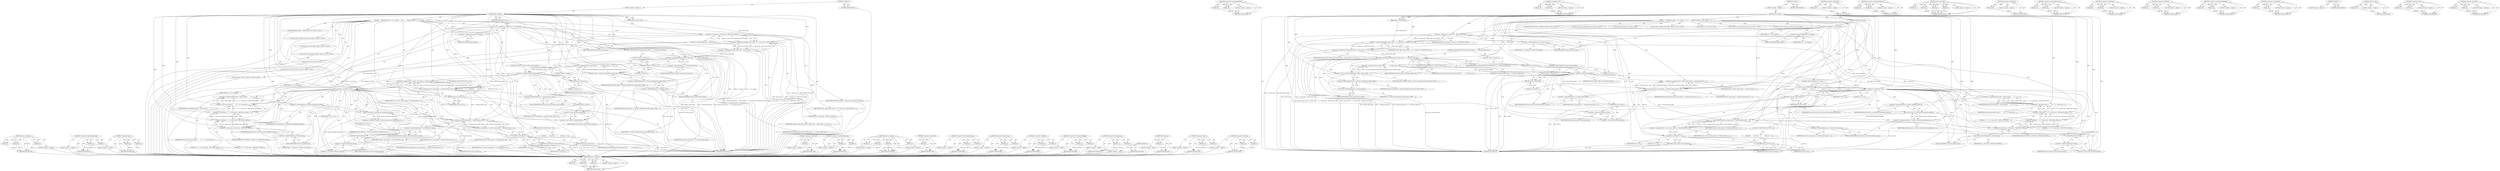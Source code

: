 digraph "&lt;operator&gt;.lessThan" {
vulnerable_211 [label=<(METHOD,qcow2_cache_put)>];
vulnerable_212 [label=<(PARAM,p1)>];
vulnerable_213 [label=<(PARAM,p2)>];
vulnerable_214 [label=<(PARAM,p3)>];
vulnerable_215 [label=<(BLOCK,&lt;empty&gt;,&lt;empty&gt;)>];
vulnerable_216 [label=<(METHOD_RETURN,ANY)>];
vulnerable_162 [label=<(METHOD,&lt;operator&gt;.greaterEqualsThan)>];
vulnerable_163 [label=<(PARAM,p1)>];
vulnerable_164 [label=<(PARAM,p2)>];
vulnerable_165 [label=<(BLOCK,&lt;empty&gt;,&lt;empty&gt;)>];
vulnerable_166 [label=<(METHOD_RETURN,ANY)>];
vulnerable_188 [label=<(METHOD,&lt;operator&gt;.cast)>];
vulnerable_189 [label=<(PARAM,p1)>];
vulnerable_190 [label=<(PARAM,p2)>];
vulnerable_191 [label=<(BLOCK,&lt;empty&gt;,&lt;empty&gt;)>];
vulnerable_192 [label=<(METHOD_RETURN,ANY)>];
vulnerable_6 [label=<(METHOD,&lt;global&gt;)<SUB>1</SUB>>];
vulnerable_7 [label=<(BLOCK,&lt;empty&gt;,&lt;empty&gt;)<SUB>1</SUB>>];
vulnerable_8 [label=<(METHOD,get_refcount)<SUB>1</SUB>>];
vulnerable_9 [label=<(PARAM,BlockDriverState *bs)<SUB>1</SUB>>];
vulnerable_10 [label=<(PARAM,int64_t cluster_index)<SUB>1</SUB>>];
vulnerable_11 [label=<(BLOCK,{
     BDRVQcowState *s = bs-&gt;opaque;
    int r...,{
     BDRVQcowState *s = bs-&gt;opaque;
    int r...)<SUB>2</SUB>>];
vulnerable_12 [label="<(LOCAL,BDRVQcowState* s: BDRVQcowState*)<SUB>3</SUB>>"];
vulnerable_13 [label=<(&lt;operator&gt;.assignment,*s = bs-&gt;opaque)<SUB>3</SUB>>];
vulnerable_14 [label=<(IDENTIFIER,s,*s = bs-&gt;opaque)<SUB>3</SUB>>];
vulnerable_15 [label=<(&lt;operator&gt;.indirectFieldAccess,bs-&gt;opaque)<SUB>3</SUB>>];
vulnerable_16 [label=<(IDENTIFIER,bs,*s = bs-&gt;opaque)<SUB>3</SUB>>];
vulnerable_17 [label=<(FIELD_IDENTIFIER,opaque,opaque)<SUB>3</SUB>>];
vulnerable_18 [label="<(LOCAL,int refcount_table_index: int)<SUB>4</SUB>>"];
vulnerable_19 [label="<(LOCAL,int block_index: int)<SUB>4</SUB>>"];
vulnerable_20 [label="<(LOCAL,int64_t refcount_block_offset: int64_t)<SUB>5</SUB>>"];
vulnerable_21 [label="<(LOCAL,int ret: int)<SUB>6</SUB>>"];
vulnerable_22 [label="<(LOCAL,uint16_t* refcount_block: uint16_t*)<SUB>7</SUB>>"];
vulnerable_23 [label="<(LOCAL,uint16_t refcount: uint16_t)<SUB>8</SUB>>"];
vulnerable_24 [label=<(&lt;operator&gt;.assignment,refcount_table_index = cluster_index &gt;&gt; (s-&gt;clu...)<SUB>10</SUB>>];
vulnerable_25 [label=<(IDENTIFIER,refcount_table_index,refcount_table_index = cluster_index &gt;&gt; (s-&gt;clu...)<SUB>10</SUB>>];
vulnerable_26 [label=<(&lt;operator&gt;.arithmeticShiftRight,cluster_index &gt;&gt; (s-&gt;cluster_bits - REFCOUNT_SH...)<SUB>10</SUB>>];
vulnerable_27 [label=<(IDENTIFIER,cluster_index,cluster_index &gt;&gt; (s-&gt;cluster_bits - REFCOUNT_SH...)<SUB>10</SUB>>];
vulnerable_28 [label=<(&lt;operator&gt;.subtraction,s-&gt;cluster_bits - REFCOUNT_SHIFT)<SUB>10</SUB>>];
vulnerable_29 [label=<(&lt;operator&gt;.indirectFieldAccess,s-&gt;cluster_bits)<SUB>10</SUB>>];
vulnerable_30 [label=<(IDENTIFIER,s,s-&gt;cluster_bits - REFCOUNT_SHIFT)<SUB>10</SUB>>];
vulnerable_31 [label=<(FIELD_IDENTIFIER,cluster_bits,cluster_bits)<SUB>10</SUB>>];
vulnerable_32 [label=<(IDENTIFIER,REFCOUNT_SHIFT,s-&gt;cluster_bits - REFCOUNT_SHIFT)<SUB>10</SUB>>];
vulnerable_33 [label=<(CONTROL_STRUCTURE,IF,if (refcount_table_index &gt;= s-&gt;refcount_table_size))<SUB>11</SUB>>];
vulnerable_34 [label=<(&lt;operator&gt;.greaterEqualsThan,refcount_table_index &gt;= s-&gt;refcount_table_size)<SUB>11</SUB>>];
vulnerable_35 [label=<(IDENTIFIER,refcount_table_index,refcount_table_index &gt;= s-&gt;refcount_table_size)<SUB>11</SUB>>];
vulnerable_36 [label=<(&lt;operator&gt;.indirectFieldAccess,s-&gt;refcount_table_size)<SUB>11</SUB>>];
vulnerable_37 [label=<(IDENTIFIER,s,refcount_table_index &gt;= s-&gt;refcount_table_size)<SUB>11</SUB>>];
vulnerable_38 [label=<(FIELD_IDENTIFIER,refcount_table_size,refcount_table_size)<SUB>11</SUB>>];
vulnerable_39 [label=<(BLOCK,&lt;empty&gt;,&lt;empty&gt;)<SUB>12</SUB>>];
vulnerable_40 [label=<(RETURN,return 0;,return 0;)<SUB>12</SUB>>];
vulnerable_41 [label=<(LITERAL,0,return 0;)<SUB>12</SUB>>];
vulnerable_42 [label=<(&lt;operator&gt;.assignment,refcount_block_offset =
        s-&gt;refcount_tab...)<SUB>13</SUB>>];
vulnerable_43 [label=<(IDENTIFIER,refcount_block_offset,refcount_block_offset =
        s-&gt;refcount_tab...)<SUB>13</SUB>>];
vulnerable_44 [label=<(&lt;operator&gt;.and,s-&gt;refcount_table[refcount_table_index] &amp; REFT_...)<SUB>14</SUB>>];
vulnerable_45 [label=<(&lt;operator&gt;.indirectIndexAccess,s-&gt;refcount_table[refcount_table_index])<SUB>14</SUB>>];
vulnerable_46 [label=<(&lt;operator&gt;.indirectFieldAccess,s-&gt;refcount_table)<SUB>14</SUB>>];
vulnerable_47 [label=<(IDENTIFIER,s,s-&gt;refcount_table[refcount_table_index] &amp; REFT_...)<SUB>14</SUB>>];
vulnerable_48 [label=<(FIELD_IDENTIFIER,refcount_table,refcount_table)<SUB>14</SUB>>];
vulnerable_49 [label=<(IDENTIFIER,refcount_table_index,s-&gt;refcount_table[refcount_table_index] &amp; REFT_...)<SUB>14</SUB>>];
vulnerable_50 [label=<(IDENTIFIER,REFT_OFFSET_MASK,s-&gt;refcount_table[refcount_table_index] &amp; REFT_...)<SUB>14</SUB>>];
vulnerable_51 [label=<(CONTROL_STRUCTURE,IF,if (!refcount_block_offset))<SUB>15</SUB>>];
vulnerable_52 [label=<(&lt;operator&gt;.logicalNot,!refcount_block_offset)<SUB>15</SUB>>];
vulnerable_53 [label=<(IDENTIFIER,refcount_block_offset,!refcount_block_offset)<SUB>15</SUB>>];
vulnerable_54 [label=<(BLOCK,&lt;empty&gt;,&lt;empty&gt;)<SUB>16</SUB>>];
vulnerable_55 [label=<(RETURN,return 0;,return 0;)<SUB>16</SUB>>];
vulnerable_56 [label=<(LITERAL,0,return 0;)<SUB>16</SUB>>];
vulnerable_57 [label=<(&lt;operator&gt;.assignment,ret = qcow2_cache_get(bs, s-&gt;refcount_block_cac...)<SUB>18</SUB>>];
vulnerable_58 [label=<(IDENTIFIER,ret,ret = qcow2_cache_get(bs, s-&gt;refcount_block_cac...)<SUB>18</SUB>>];
vulnerable_59 [label=<(qcow2_cache_get,qcow2_cache_get(bs, s-&gt;refcount_block_cache, re...)<SUB>18</SUB>>];
vulnerable_60 [label=<(IDENTIFIER,bs,qcow2_cache_get(bs, s-&gt;refcount_block_cache, re...)<SUB>18</SUB>>];
vulnerable_61 [label=<(&lt;operator&gt;.indirectFieldAccess,s-&gt;refcount_block_cache)<SUB>18</SUB>>];
vulnerable_62 [label=<(IDENTIFIER,s,qcow2_cache_get(bs, s-&gt;refcount_block_cache, re...)<SUB>18</SUB>>];
vulnerable_63 [label=<(FIELD_IDENTIFIER,refcount_block_cache,refcount_block_cache)<SUB>18</SUB>>];
vulnerable_64 [label=<(IDENTIFIER,refcount_block_offset,qcow2_cache_get(bs, s-&gt;refcount_block_cache, re...)<SUB>18</SUB>>];
vulnerable_65 [label=<(&lt;operator&gt;.cast,(void**) &amp;refcount_block)<SUB>19</SUB>>];
vulnerable_66 [label=<(UNKNOWN,void**,void**)<SUB>19</SUB>>];
vulnerable_67 [label=<(&lt;operator&gt;.addressOf,&amp;refcount_block)<SUB>19</SUB>>];
vulnerable_68 [label=<(IDENTIFIER,refcount_block,(void**) &amp;refcount_block)<SUB>19</SUB>>];
vulnerable_69 [label=<(CONTROL_STRUCTURE,IF,if (ret &lt; 0))<SUB>20</SUB>>];
vulnerable_70 [label=<(&lt;operator&gt;.lessThan,ret &lt; 0)<SUB>20</SUB>>];
vulnerable_71 [label=<(IDENTIFIER,ret,ret &lt; 0)<SUB>20</SUB>>];
vulnerable_72 [label=<(LITERAL,0,ret &lt; 0)<SUB>20</SUB>>];
vulnerable_73 [label=<(BLOCK,{
        return ret;
    },{
        return ret;
    })<SUB>20</SUB>>];
vulnerable_74 [label=<(RETURN,return ret;,return ret;)<SUB>21</SUB>>];
vulnerable_75 [label=<(IDENTIFIER,ret,return ret;)<SUB>21</SUB>>];
vulnerable_76 [label=<(&lt;operator&gt;.assignment,block_index = cluster_index &amp;
        ((1 &lt;&lt; (s...)<SUB>24</SUB>>];
vulnerable_77 [label=<(IDENTIFIER,block_index,block_index = cluster_index &amp;
        ((1 &lt;&lt; (s...)<SUB>24</SUB>>];
vulnerable_78 [label=<(&lt;operator&gt;.and,cluster_index &amp;
        ((1 &lt;&lt; (s-&gt;cluster_bits...)<SUB>24</SUB>>];
vulnerable_79 [label=<(IDENTIFIER,cluster_index,cluster_index &amp;
        ((1 &lt;&lt; (s-&gt;cluster_bits...)<SUB>24</SUB>>];
vulnerable_80 [label=<(&lt;operator&gt;.subtraction,(1 &lt;&lt; (s-&gt;cluster_bits - REFCOUNT_SHIFT)) - 1)<SUB>25</SUB>>];
vulnerable_81 [label=<(&lt;operator&gt;.shiftLeft,1 &lt;&lt; (s-&gt;cluster_bits - REFCOUNT_SHIFT))<SUB>25</SUB>>];
vulnerable_82 [label=<(LITERAL,1,1 &lt;&lt; (s-&gt;cluster_bits - REFCOUNT_SHIFT))<SUB>25</SUB>>];
vulnerable_83 [label=<(&lt;operator&gt;.subtraction,s-&gt;cluster_bits - REFCOUNT_SHIFT)<SUB>25</SUB>>];
vulnerable_84 [label=<(&lt;operator&gt;.indirectFieldAccess,s-&gt;cluster_bits)<SUB>25</SUB>>];
vulnerable_85 [label=<(IDENTIFIER,s,s-&gt;cluster_bits - REFCOUNT_SHIFT)<SUB>25</SUB>>];
vulnerable_86 [label=<(FIELD_IDENTIFIER,cluster_bits,cluster_bits)<SUB>25</SUB>>];
vulnerable_87 [label=<(IDENTIFIER,REFCOUNT_SHIFT,s-&gt;cluster_bits - REFCOUNT_SHIFT)<SUB>25</SUB>>];
vulnerable_88 [label=<(LITERAL,1,(1 &lt;&lt; (s-&gt;cluster_bits - REFCOUNT_SHIFT)) - 1)<SUB>25</SUB>>];
vulnerable_89 [label=<(&lt;operator&gt;.assignment,refcount = be16_to_cpu(refcount_block[block_ind...)<SUB>26</SUB>>];
vulnerable_90 [label=<(IDENTIFIER,refcount,refcount = be16_to_cpu(refcount_block[block_ind...)<SUB>26</SUB>>];
vulnerable_91 [label=<(be16_to_cpu,be16_to_cpu(refcount_block[block_index]))<SUB>26</SUB>>];
vulnerable_92 [label=<(&lt;operator&gt;.indirectIndexAccess,refcount_block[block_index])<SUB>26</SUB>>];
vulnerable_93 [label=<(IDENTIFIER,refcount_block,be16_to_cpu(refcount_block[block_index]))<SUB>26</SUB>>];
vulnerable_94 [label=<(IDENTIFIER,block_index,be16_to_cpu(refcount_block[block_index]))<SUB>26</SUB>>];
vulnerable_95 [label=<(&lt;operator&gt;.assignment,ret = qcow2_cache_put(bs, s-&gt;refcount_block_cac...)<SUB>28</SUB>>];
vulnerable_96 [label=<(IDENTIFIER,ret,ret = qcow2_cache_put(bs, s-&gt;refcount_block_cac...)<SUB>28</SUB>>];
vulnerable_97 [label=<(qcow2_cache_put,qcow2_cache_put(bs, s-&gt;refcount_block_cache,
  ...)<SUB>28</SUB>>];
vulnerable_98 [label=<(IDENTIFIER,bs,qcow2_cache_put(bs, s-&gt;refcount_block_cache,
  ...)<SUB>28</SUB>>];
vulnerable_99 [label=<(&lt;operator&gt;.indirectFieldAccess,s-&gt;refcount_block_cache)<SUB>28</SUB>>];
vulnerable_100 [label=<(IDENTIFIER,s,qcow2_cache_put(bs, s-&gt;refcount_block_cache,
  ...)<SUB>28</SUB>>];
vulnerable_101 [label=<(FIELD_IDENTIFIER,refcount_block_cache,refcount_block_cache)<SUB>28</SUB>>];
vulnerable_102 [label=<(&lt;operator&gt;.cast,(void**) &amp;refcount_block)<SUB>29</SUB>>];
vulnerable_103 [label=<(UNKNOWN,void**,void**)<SUB>29</SUB>>];
vulnerable_104 [label=<(&lt;operator&gt;.addressOf,&amp;refcount_block)<SUB>29</SUB>>];
vulnerable_105 [label=<(IDENTIFIER,refcount_block,(void**) &amp;refcount_block)<SUB>29</SUB>>];
vulnerable_106 [label=<(CONTROL_STRUCTURE,IF,if (ret &lt; 0))<SUB>30</SUB>>];
vulnerable_107 [label=<(&lt;operator&gt;.lessThan,ret &lt; 0)<SUB>30</SUB>>];
vulnerable_108 [label=<(IDENTIFIER,ret,ret &lt; 0)<SUB>30</SUB>>];
vulnerable_109 [label=<(LITERAL,0,ret &lt; 0)<SUB>30</SUB>>];
vulnerable_110 [label=<(BLOCK,{
        return ret;
    },{
        return ret;
    })<SUB>30</SUB>>];
vulnerable_111 [label=<(RETURN,return ret;,return ret;)<SUB>31</SUB>>];
vulnerable_112 [label=<(IDENTIFIER,ret,return ret;)<SUB>31</SUB>>];
vulnerable_113 [label=<(RETURN,return refcount;,return refcount;)<SUB>34</SUB>>];
vulnerable_114 [label=<(IDENTIFIER,refcount,return refcount;)<SUB>34</SUB>>];
vulnerable_115 [label=<(METHOD_RETURN,int)<SUB>1</SUB>>];
vulnerable_117 [label=<(METHOD_RETURN,ANY)<SUB>1</SUB>>];
vulnerable_193 [label=<(METHOD,&lt;operator&gt;.addressOf)>];
vulnerable_194 [label=<(PARAM,p1)>];
vulnerable_195 [label=<(BLOCK,&lt;empty&gt;,&lt;empty&gt;)>];
vulnerable_196 [label=<(METHOD_RETURN,ANY)>];
vulnerable_147 [label=<(METHOD,&lt;operator&gt;.indirectFieldAccess)>];
vulnerable_148 [label=<(PARAM,p1)>];
vulnerable_149 [label=<(PARAM,p2)>];
vulnerable_150 [label=<(BLOCK,&lt;empty&gt;,&lt;empty&gt;)>];
vulnerable_151 [label=<(METHOD_RETURN,ANY)>];
vulnerable_181 [label=<(METHOD,qcow2_cache_get)>];
vulnerable_182 [label=<(PARAM,p1)>];
vulnerable_183 [label=<(PARAM,p2)>];
vulnerable_184 [label=<(PARAM,p3)>];
vulnerable_185 [label=<(PARAM,p4)>];
vulnerable_186 [label=<(BLOCK,&lt;empty&gt;,&lt;empty&gt;)>];
vulnerable_187 [label=<(METHOD_RETURN,ANY)>];
vulnerable_177 [label=<(METHOD,&lt;operator&gt;.logicalNot)>];
vulnerable_178 [label=<(PARAM,p1)>];
vulnerable_179 [label=<(BLOCK,&lt;empty&gt;,&lt;empty&gt;)>];
vulnerable_180 [label=<(METHOD_RETURN,ANY)>];
vulnerable_172 [label=<(METHOD,&lt;operator&gt;.indirectIndexAccess)>];
vulnerable_173 [label=<(PARAM,p1)>];
vulnerable_174 [label=<(PARAM,p2)>];
vulnerable_175 [label=<(BLOCK,&lt;empty&gt;,&lt;empty&gt;)>];
vulnerable_176 [label=<(METHOD_RETURN,ANY)>];
vulnerable_157 [label=<(METHOD,&lt;operator&gt;.subtraction)>];
vulnerable_158 [label=<(PARAM,p1)>];
vulnerable_159 [label=<(PARAM,p2)>];
vulnerable_160 [label=<(BLOCK,&lt;empty&gt;,&lt;empty&gt;)>];
vulnerable_161 [label=<(METHOD_RETURN,ANY)>];
vulnerable_202 [label=<(METHOD,&lt;operator&gt;.shiftLeft)>];
vulnerable_203 [label=<(PARAM,p1)>];
vulnerable_204 [label=<(PARAM,p2)>];
vulnerable_205 [label=<(BLOCK,&lt;empty&gt;,&lt;empty&gt;)>];
vulnerable_206 [label=<(METHOD_RETURN,ANY)>];
vulnerable_152 [label=<(METHOD,&lt;operator&gt;.arithmeticShiftRight)>];
vulnerable_153 [label=<(PARAM,p1)>];
vulnerable_154 [label=<(PARAM,p2)>];
vulnerable_155 [label=<(BLOCK,&lt;empty&gt;,&lt;empty&gt;)>];
vulnerable_156 [label=<(METHOD_RETURN,ANY)>];
vulnerable_142 [label=<(METHOD,&lt;operator&gt;.assignment)>];
vulnerable_143 [label=<(PARAM,p1)>];
vulnerable_144 [label=<(PARAM,p2)>];
vulnerable_145 [label=<(BLOCK,&lt;empty&gt;,&lt;empty&gt;)>];
vulnerable_146 [label=<(METHOD_RETURN,ANY)>];
vulnerable_136 [label=<(METHOD,&lt;global&gt;)<SUB>1</SUB>>];
vulnerable_137 [label=<(BLOCK,&lt;empty&gt;,&lt;empty&gt;)>];
vulnerable_138 [label=<(METHOD_RETURN,ANY)>];
vulnerable_207 [label=<(METHOD,be16_to_cpu)>];
vulnerable_208 [label=<(PARAM,p1)>];
vulnerable_209 [label=<(BLOCK,&lt;empty&gt;,&lt;empty&gt;)>];
vulnerable_210 [label=<(METHOD_RETURN,ANY)>];
vulnerable_167 [label=<(METHOD,&lt;operator&gt;.and)>];
vulnerable_168 [label=<(PARAM,p1)>];
vulnerable_169 [label=<(PARAM,p2)>];
vulnerable_170 [label=<(BLOCK,&lt;empty&gt;,&lt;empty&gt;)>];
vulnerable_171 [label=<(METHOD_RETURN,ANY)>];
vulnerable_197 [label=<(METHOD,&lt;operator&gt;.lessThan)>];
vulnerable_198 [label=<(PARAM,p1)>];
vulnerable_199 [label=<(PARAM,p2)>];
vulnerable_200 [label=<(BLOCK,&lt;empty&gt;,&lt;empty&gt;)>];
vulnerable_201 [label=<(METHOD_RETURN,ANY)>];
fixed_213 [label=<(METHOD,qcow2_cache_put)>];
fixed_214 [label=<(PARAM,p1)>];
fixed_215 [label=<(PARAM,p2)>];
fixed_216 [label=<(PARAM,p3)>];
fixed_217 [label=<(BLOCK,&lt;empty&gt;,&lt;empty&gt;)>];
fixed_218 [label=<(METHOD_RETURN,ANY)>];
fixed_164 [label=<(METHOD,&lt;operator&gt;.greaterEqualsThan)>];
fixed_165 [label=<(PARAM,p1)>];
fixed_166 [label=<(PARAM,p2)>];
fixed_167 [label=<(BLOCK,&lt;empty&gt;,&lt;empty&gt;)>];
fixed_168 [label=<(METHOD_RETURN,ANY)>];
fixed_190 [label=<(METHOD,&lt;operator&gt;.cast)>];
fixed_191 [label=<(PARAM,p1)>];
fixed_192 [label=<(PARAM,p2)>];
fixed_193 [label=<(BLOCK,&lt;empty&gt;,&lt;empty&gt;)>];
fixed_194 [label=<(METHOD_RETURN,ANY)>];
fixed_6 [label=<(METHOD,&lt;global&gt;)<SUB>1</SUB>>];
fixed_7 [label=<(BLOCK,&lt;empty&gt;,&lt;empty&gt;)<SUB>1</SUB>>];
fixed_8 [label=<(METHOD,get_refcount)<SUB>1</SUB>>];
fixed_9 [label=<(PARAM,BlockDriverState *bs)<SUB>1</SUB>>];
fixed_10 [label=<(PARAM,int64_t cluster_index)<SUB>1</SUB>>];
fixed_11 [label=<(BLOCK,{
     BDRVQcowState *s = bs-&gt;opaque;
    uint6...,{
     BDRVQcowState *s = bs-&gt;opaque;
    uint6...)<SUB>2</SUB>>];
fixed_12 [label="<(LOCAL,BDRVQcowState* s: BDRVQcowState*)<SUB>3</SUB>>"];
fixed_13 [label=<(&lt;operator&gt;.assignment,*s = bs-&gt;opaque)<SUB>3</SUB>>];
fixed_14 [label=<(IDENTIFIER,s,*s = bs-&gt;opaque)<SUB>3</SUB>>];
fixed_15 [label=<(&lt;operator&gt;.indirectFieldAccess,bs-&gt;opaque)<SUB>3</SUB>>];
fixed_16 [label=<(IDENTIFIER,bs,*s = bs-&gt;opaque)<SUB>3</SUB>>];
fixed_17 [label=<(FIELD_IDENTIFIER,opaque,opaque)<SUB>3</SUB>>];
fixed_18 [label="<(LOCAL,uint64_t refcount_table_index: uint64_t)<SUB>4</SUB>>"];
fixed_19 [label="<(LOCAL,uint64_t block_index: uint64_t)<SUB>4</SUB>>"];
fixed_20 [label="<(LOCAL,int64_t refcount_block_offset: int64_t)<SUB>5</SUB>>"];
fixed_21 [label="<(LOCAL,int ret: int)<SUB>6</SUB>>"];
fixed_22 [label="<(LOCAL,uint16_t* refcount_block: uint16_t*)<SUB>7</SUB>>"];
fixed_23 [label="<(LOCAL,uint16_t refcount: uint16_t)<SUB>8</SUB>>"];
fixed_24 [label=<(&lt;operator&gt;.assignment,refcount_table_index = cluster_index &gt;&gt; (s-&gt;clu...)<SUB>10</SUB>>];
fixed_25 [label=<(IDENTIFIER,refcount_table_index,refcount_table_index = cluster_index &gt;&gt; (s-&gt;clu...)<SUB>10</SUB>>];
fixed_26 [label=<(&lt;operator&gt;.arithmeticShiftRight,cluster_index &gt;&gt; (s-&gt;cluster_bits - REFCOUNT_SH...)<SUB>10</SUB>>];
fixed_27 [label=<(IDENTIFIER,cluster_index,cluster_index &gt;&gt; (s-&gt;cluster_bits - REFCOUNT_SH...)<SUB>10</SUB>>];
fixed_28 [label=<(&lt;operator&gt;.subtraction,s-&gt;cluster_bits - REFCOUNT_SHIFT)<SUB>10</SUB>>];
fixed_29 [label=<(&lt;operator&gt;.indirectFieldAccess,s-&gt;cluster_bits)<SUB>10</SUB>>];
fixed_30 [label=<(IDENTIFIER,s,s-&gt;cluster_bits - REFCOUNT_SHIFT)<SUB>10</SUB>>];
fixed_31 [label=<(FIELD_IDENTIFIER,cluster_bits,cluster_bits)<SUB>10</SUB>>];
fixed_32 [label=<(IDENTIFIER,REFCOUNT_SHIFT,s-&gt;cluster_bits - REFCOUNT_SHIFT)<SUB>10</SUB>>];
fixed_33 [label=<(CONTROL_STRUCTURE,IF,if (refcount_table_index &gt;= s-&gt;refcount_table_size))<SUB>11</SUB>>];
fixed_34 [label=<(&lt;operator&gt;.greaterEqualsThan,refcount_table_index &gt;= s-&gt;refcount_table_size)<SUB>11</SUB>>];
fixed_35 [label=<(IDENTIFIER,refcount_table_index,refcount_table_index &gt;= s-&gt;refcount_table_size)<SUB>11</SUB>>];
fixed_36 [label=<(&lt;operator&gt;.indirectFieldAccess,s-&gt;refcount_table_size)<SUB>11</SUB>>];
fixed_37 [label=<(IDENTIFIER,s,refcount_table_index &gt;= s-&gt;refcount_table_size)<SUB>11</SUB>>];
fixed_38 [label=<(FIELD_IDENTIFIER,refcount_table_size,refcount_table_size)<SUB>11</SUB>>];
fixed_39 [label=<(BLOCK,&lt;empty&gt;,&lt;empty&gt;)<SUB>12</SUB>>];
fixed_40 [label=<(RETURN,return 0;,return 0;)<SUB>12</SUB>>];
fixed_41 [label=<(LITERAL,0,return 0;)<SUB>12</SUB>>];
fixed_42 [label=<(&lt;operator&gt;.assignment,refcount_block_offset =
        s-&gt;refcount_tab...)<SUB>13</SUB>>];
fixed_43 [label=<(IDENTIFIER,refcount_block_offset,refcount_block_offset =
        s-&gt;refcount_tab...)<SUB>13</SUB>>];
fixed_44 [label=<(&lt;operator&gt;.and,s-&gt;refcount_table[refcount_table_index] &amp; REFT_...)<SUB>14</SUB>>];
fixed_45 [label=<(&lt;operator&gt;.indirectIndexAccess,s-&gt;refcount_table[refcount_table_index])<SUB>14</SUB>>];
fixed_46 [label=<(&lt;operator&gt;.indirectFieldAccess,s-&gt;refcount_table)<SUB>14</SUB>>];
fixed_47 [label=<(IDENTIFIER,s,s-&gt;refcount_table[refcount_table_index] &amp; REFT_...)<SUB>14</SUB>>];
fixed_48 [label=<(FIELD_IDENTIFIER,refcount_table,refcount_table)<SUB>14</SUB>>];
fixed_49 [label=<(IDENTIFIER,refcount_table_index,s-&gt;refcount_table[refcount_table_index] &amp; REFT_...)<SUB>14</SUB>>];
fixed_50 [label=<(IDENTIFIER,REFT_OFFSET_MASK,s-&gt;refcount_table[refcount_table_index] &amp; REFT_...)<SUB>14</SUB>>];
fixed_51 [label=<(CONTROL_STRUCTURE,IF,if (!refcount_block_offset))<SUB>15</SUB>>];
fixed_52 [label=<(&lt;operator&gt;.logicalNot,!refcount_block_offset)<SUB>15</SUB>>];
fixed_53 [label=<(IDENTIFIER,refcount_block_offset,!refcount_block_offset)<SUB>15</SUB>>];
fixed_54 [label=<(BLOCK,&lt;empty&gt;,&lt;empty&gt;)<SUB>16</SUB>>];
fixed_55 [label=<(RETURN,return 0;,return 0;)<SUB>16</SUB>>];
fixed_56 [label=<(LITERAL,0,return 0;)<SUB>16</SUB>>];
fixed_57 [label=<(&lt;operator&gt;.assignment,ret = qcow2_cache_get(bs, s-&gt;refcount_block_cac...)<SUB>18</SUB>>];
fixed_58 [label=<(IDENTIFIER,ret,ret = qcow2_cache_get(bs, s-&gt;refcount_block_cac...)<SUB>18</SUB>>];
fixed_59 [label=<(qcow2_cache_get,qcow2_cache_get(bs, s-&gt;refcount_block_cache, re...)<SUB>18</SUB>>];
fixed_60 [label=<(IDENTIFIER,bs,qcow2_cache_get(bs, s-&gt;refcount_block_cache, re...)<SUB>18</SUB>>];
fixed_61 [label=<(&lt;operator&gt;.indirectFieldAccess,s-&gt;refcount_block_cache)<SUB>18</SUB>>];
fixed_62 [label=<(IDENTIFIER,s,qcow2_cache_get(bs, s-&gt;refcount_block_cache, re...)<SUB>18</SUB>>];
fixed_63 [label=<(FIELD_IDENTIFIER,refcount_block_cache,refcount_block_cache)<SUB>18</SUB>>];
fixed_64 [label=<(IDENTIFIER,refcount_block_offset,qcow2_cache_get(bs, s-&gt;refcount_block_cache, re...)<SUB>18</SUB>>];
fixed_65 [label=<(&lt;operator&gt;.cast,(void**) &amp;refcount_block)<SUB>19</SUB>>];
fixed_66 [label=<(UNKNOWN,void**,void**)<SUB>19</SUB>>];
fixed_67 [label=<(&lt;operator&gt;.addressOf,&amp;refcount_block)<SUB>19</SUB>>];
fixed_68 [label=<(IDENTIFIER,refcount_block,(void**) &amp;refcount_block)<SUB>19</SUB>>];
fixed_69 [label=<(CONTROL_STRUCTURE,IF,if (ret &lt; 0))<SUB>20</SUB>>];
fixed_70 [label=<(&lt;operator&gt;.lessThan,ret &lt; 0)<SUB>20</SUB>>];
fixed_71 [label=<(IDENTIFIER,ret,ret &lt; 0)<SUB>20</SUB>>];
fixed_72 [label=<(LITERAL,0,ret &lt; 0)<SUB>20</SUB>>];
fixed_73 [label=<(BLOCK,{
        return ret;
    },{
        return ret;
    })<SUB>20</SUB>>];
fixed_74 [label=<(RETURN,return ret;,return ret;)<SUB>21</SUB>>];
fixed_75 [label=<(IDENTIFIER,ret,return ret;)<SUB>21</SUB>>];
fixed_76 [label=<(&lt;operator&gt;.assignment,block_index = cluster_index &amp;
        ((1 &lt;&lt; (s...)<SUB>24</SUB>>];
fixed_77 [label=<(IDENTIFIER,block_index,block_index = cluster_index &amp;
        ((1 &lt;&lt; (s...)<SUB>24</SUB>>];
fixed_78 [label=<(&lt;operator&gt;.and,cluster_index &amp;
        ((1 &lt;&lt; (s-&gt;cluster_bits...)<SUB>24</SUB>>];
fixed_79 [label=<(IDENTIFIER,cluster_index,cluster_index &amp;
        ((1 &lt;&lt; (s-&gt;cluster_bits...)<SUB>24</SUB>>];
fixed_80 [label=<(&lt;operator&gt;.subtraction,(1 &lt;&lt; (s-&gt;cluster_bits - REFCOUNT_SHIFT)) - 1)<SUB>25</SUB>>];
fixed_81 [label=<(&lt;operator&gt;.shiftLeft,1 &lt;&lt; (s-&gt;cluster_bits - REFCOUNT_SHIFT))<SUB>25</SUB>>];
fixed_82 [label=<(LITERAL,1,1 &lt;&lt; (s-&gt;cluster_bits - REFCOUNT_SHIFT))<SUB>25</SUB>>];
fixed_83 [label=<(&lt;operator&gt;.subtraction,s-&gt;cluster_bits - REFCOUNT_SHIFT)<SUB>25</SUB>>];
fixed_84 [label=<(&lt;operator&gt;.indirectFieldAccess,s-&gt;cluster_bits)<SUB>25</SUB>>];
fixed_85 [label=<(IDENTIFIER,s,s-&gt;cluster_bits - REFCOUNT_SHIFT)<SUB>25</SUB>>];
fixed_86 [label=<(FIELD_IDENTIFIER,cluster_bits,cluster_bits)<SUB>25</SUB>>];
fixed_87 [label=<(IDENTIFIER,REFCOUNT_SHIFT,s-&gt;cluster_bits - REFCOUNT_SHIFT)<SUB>25</SUB>>];
fixed_88 [label=<(LITERAL,1,(1 &lt;&lt; (s-&gt;cluster_bits - REFCOUNT_SHIFT)) - 1)<SUB>25</SUB>>];
fixed_89 [label=<(&lt;operator&gt;.assignment,refcount = be16_to_cpu(refcount_block[block_ind...)<SUB>26</SUB>>];
fixed_90 [label=<(IDENTIFIER,refcount,refcount = be16_to_cpu(refcount_block[block_ind...)<SUB>26</SUB>>];
fixed_91 [label=<(be16_to_cpu,be16_to_cpu(refcount_block[block_index]))<SUB>26</SUB>>];
fixed_92 [label=<(&lt;operator&gt;.indirectIndexAccess,refcount_block[block_index])<SUB>26</SUB>>];
fixed_93 [label=<(IDENTIFIER,refcount_block,be16_to_cpu(refcount_block[block_index]))<SUB>26</SUB>>];
fixed_94 [label=<(IDENTIFIER,block_index,be16_to_cpu(refcount_block[block_index]))<SUB>26</SUB>>];
fixed_95 [label=<(&lt;operator&gt;.assignment,ret = qcow2_cache_put(bs, s-&gt;refcount_block_cac...)<SUB>28</SUB>>];
fixed_96 [label=<(IDENTIFIER,ret,ret = qcow2_cache_put(bs, s-&gt;refcount_block_cac...)<SUB>28</SUB>>];
fixed_97 [label=<(qcow2_cache_put,qcow2_cache_put(bs, s-&gt;refcount_block_cache,
  ...)<SUB>28</SUB>>];
fixed_98 [label=<(IDENTIFIER,bs,qcow2_cache_put(bs, s-&gt;refcount_block_cache,
  ...)<SUB>28</SUB>>];
fixed_99 [label=<(&lt;operator&gt;.indirectFieldAccess,s-&gt;refcount_block_cache)<SUB>28</SUB>>];
fixed_100 [label=<(IDENTIFIER,s,qcow2_cache_put(bs, s-&gt;refcount_block_cache,
  ...)<SUB>28</SUB>>];
fixed_101 [label=<(FIELD_IDENTIFIER,refcount_block_cache,refcount_block_cache)<SUB>28</SUB>>];
fixed_102 [label=<(&lt;operator&gt;.cast,(void**) &amp;refcount_block)<SUB>29</SUB>>];
fixed_103 [label=<(UNKNOWN,void**,void**)<SUB>29</SUB>>];
fixed_104 [label=<(&lt;operator&gt;.addressOf,&amp;refcount_block)<SUB>29</SUB>>];
fixed_105 [label=<(IDENTIFIER,refcount_block,(void**) &amp;refcount_block)<SUB>29</SUB>>];
fixed_106 [label=<(CONTROL_STRUCTURE,IF,if (ret &lt; 0))<SUB>30</SUB>>];
fixed_107 [label=<(&lt;operator&gt;.lessThan,ret &lt; 0)<SUB>30</SUB>>];
fixed_108 [label=<(IDENTIFIER,ret,ret &lt; 0)<SUB>30</SUB>>];
fixed_109 [label=<(LITERAL,0,ret &lt; 0)<SUB>30</SUB>>];
fixed_110 [label=<(BLOCK,{
        return ret;
    },{
        return ret;
    })<SUB>30</SUB>>];
fixed_111 [label=<(RETURN,return ret;,return ret;)<SUB>31</SUB>>];
fixed_112 [label=<(IDENTIFIER,ret,return ret;)<SUB>31</SUB>>];
fixed_113 [label=<(RETURN,return refcount;,return refcount;)<SUB>34</SUB>>];
fixed_114 [label=<(IDENTIFIER,refcount,return refcount;)<SUB>34</SUB>>];
fixed_115 [label=<(METHOD_RETURN,int)<SUB>1</SUB>>];
fixed_117 [label=<(METHOD_RETURN,ANY)<SUB>1</SUB>>];
fixed_195 [label=<(METHOD,&lt;operator&gt;.addressOf)>];
fixed_196 [label=<(PARAM,p1)>];
fixed_197 [label=<(BLOCK,&lt;empty&gt;,&lt;empty&gt;)>];
fixed_198 [label=<(METHOD_RETURN,ANY)>];
fixed_149 [label=<(METHOD,&lt;operator&gt;.indirectFieldAccess)>];
fixed_150 [label=<(PARAM,p1)>];
fixed_151 [label=<(PARAM,p2)>];
fixed_152 [label=<(BLOCK,&lt;empty&gt;,&lt;empty&gt;)>];
fixed_153 [label=<(METHOD_RETURN,ANY)>];
fixed_183 [label=<(METHOD,qcow2_cache_get)>];
fixed_184 [label=<(PARAM,p1)>];
fixed_185 [label=<(PARAM,p2)>];
fixed_186 [label=<(PARAM,p3)>];
fixed_187 [label=<(PARAM,p4)>];
fixed_188 [label=<(BLOCK,&lt;empty&gt;,&lt;empty&gt;)>];
fixed_189 [label=<(METHOD_RETURN,ANY)>];
fixed_179 [label=<(METHOD,&lt;operator&gt;.logicalNot)>];
fixed_180 [label=<(PARAM,p1)>];
fixed_181 [label=<(BLOCK,&lt;empty&gt;,&lt;empty&gt;)>];
fixed_182 [label=<(METHOD_RETURN,ANY)>];
fixed_174 [label=<(METHOD,&lt;operator&gt;.indirectIndexAccess)>];
fixed_175 [label=<(PARAM,p1)>];
fixed_176 [label=<(PARAM,p2)>];
fixed_177 [label=<(BLOCK,&lt;empty&gt;,&lt;empty&gt;)>];
fixed_178 [label=<(METHOD_RETURN,ANY)>];
fixed_159 [label=<(METHOD,&lt;operator&gt;.subtraction)>];
fixed_160 [label=<(PARAM,p1)>];
fixed_161 [label=<(PARAM,p2)>];
fixed_162 [label=<(BLOCK,&lt;empty&gt;,&lt;empty&gt;)>];
fixed_163 [label=<(METHOD_RETURN,ANY)>];
fixed_204 [label=<(METHOD,&lt;operator&gt;.shiftLeft)>];
fixed_205 [label=<(PARAM,p1)>];
fixed_206 [label=<(PARAM,p2)>];
fixed_207 [label=<(BLOCK,&lt;empty&gt;,&lt;empty&gt;)>];
fixed_208 [label=<(METHOD_RETURN,ANY)>];
fixed_154 [label=<(METHOD,&lt;operator&gt;.arithmeticShiftRight)>];
fixed_155 [label=<(PARAM,p1)>];
fixed_156 [label=<(PARAM,p2)>];
fixed_157 [label=<(BLOCK,&lt;empty&gt;,&lt;empty&gt;)>];
fixed_158 [label=<(METHOD_RETURN,ANY)>];
fixed_144 [label=<(METHOD,&lt;operator&gt;.assignment)>];
fixed_145 [label=<(PARAM,p1)>];
fixed_146 [label=<(PARAM,p2)>];
fixed_147 [label=<(BLOCK,&lt;empty&gt;,&lt;empty&gt;)>];
fixed_148 [label=<(METHOD_RETURN,ANY)>];
fixed_138 [label=<(METHOD,&lt;global&gt;)<SUB>1</SUB>>];
fixed_139 [label=<(BLOCK,&lt;empty&gt;,&lt;empty&gt;)>];
fixed_140 [label=<(METHOD_RETURN,ANY)>];
fixed_209 [label=<(METHOD,be16_to_cpu)>];
fixed_210 [label=<(PARAM,p1)>];
fixed_211 [label=<(BLOCK,&lt;empty&gt;,&lt;empty&gt;)>];
fixed_212 [label=<(METHOD_RETURN,ANY)>];
fixed_169 [label=<(METHOD,&lt;operator&gt;.and)>];
fixed_170 [label=<(PARAM,p1)>];
fixed_171 [label=<(PARAM,p2)>];
fixed_172 [label=<(BLOCK,&lt;empty&gt;,&lt;empty&gt;)>];
fixed_173 [label=<(METHOD_RETURN,ANY)>];
fixed_199 [label=<(METHOD,&lt;operator&gt;.lessThan)>];
fixed_200 [label=<(PARAM,p1)>];
fixed_201 [label=<(PARAM,p2)>];
fixed_202 [label=<(BLOCK,&lt;empty&gt;,&lt;empty&gt;)>];
fixed_203 [label=<(METHOD_RETURN,ANY)>];
vulnerable_211 -> vulnerable_212  [key=0, label="AST: "];
vulnerable_211 -> vulnerable_212  [key=1, label="DDG: "];
vulnerable_211 -> vulnerable_215  [key=0, label="AST: "];
vulnerable_211 -> vulnerable_213  [key=0, label="AST: "];
vulnerable_211 -> vulnerable_213  [key=1, label="DDG: "];
vulnerable_211 -> vulnerable_216  [key=0, label="AST: "];
vulnerable_211 -> vulnerable_216  [key=1, label="CFG: "];
vulnerable_211 -> vulnerable_214  [key=0, label="AST: "];
vulnerable_211 -> vulnerable_214  [key=1, label="DDG: "];
vulnerable_212 -> vulnerable_216  [key=0, label="DDG: p1"];
vulnerable_213 -> vulnerable_216  [key=0, label="DDG: p2"];
vulnerable_214 -> vulnerable_216  [key=0, label="DDG: p3"];
vulnerable_162 -> vulnerable_163  [key=0, label="AST: "];
vulnerable_162 -> vulnerable_163  [key=1, label="DDG: "];
vulnerable_162 -> vulnerable_165  [key=0, label="AST: "];
vulnerable_162 -> vulnerable_164  [key=0, label="AST: "];
vulnerable_162 -> vulnerable_164  [key=1, label="DDG: "];
vulnerable_162 -> vulnerable_166  [key=0, label="AST: "];
vulnerable_162 -> vulnerable_166  [key=1, label="CFG: "];
vulnerable_163 -> vulnerable_166  [key=0, label="DDG: p1"];
vulnerable_164 -> vulnerable_166  [key=0, label="DDG: p2"];
vulnerable_188 -> vulnerable_189  [key=0, label="AST: "];
vulnerable_188 -> vulnerable_189  [key=1, label="DDG: "];
vulnerable_188 -> vulnerable_191  [key=0, label="AST: "];
vulnerable_188 -> vulnerable_190  [key=0, label="AST: "];
vulnerable_188 -> vulnerable_190  [key=1, label="DDG: "];
vulnerable_188 -> vulnerable_192  [key=0, label="AST: "];
vulnerable_188 -> vulnerable_192  [key=1, label="CFG: "];
vulnerable_189 -> vulnerable_192  [key=0, label="DDG: p1"];
vulnerable_190 -> vulnerable_192  [key=0, label="DDG: p2"];
vulnerable_6 -> vulnerable_7  [key=0, label="AST: "];
vulnerable_6 -> vulnerable_117  [key=0, label="AST: "];
vulnerable_6 -> vulnerable_117  [key=1, label="CFG: "];
vulnerable_7 -> vulnerable_8  [key=0, label="AST: "];
vulnerable_8 -> vulnerable_9  [key=0, label="AST: "];
vulnerable_8 -> vulnerable_9  [key=1, label="DDG: "];
vulnerable_8 -> vulnerable_10  [key=0, label="AST: "];
vulnerable_8 -> vulnerable_10  [key=1, label="DDG: "];
vulnerable_8 -> vulnerable_11  [key=0, label="AST: "];
vulnerable_8 -> vulnerable_115  [key=0, label="AST: "];
vulnerable_8 -> vulnerable_17  [key=0, label="CFG: "];
vulnerable_8 -> vulnerable_114  [key=0, label="DDG: "];
vulnerable_8 -> vulnerable_26  [key=0, label="DDG: "];
vulnerable_8 -> vulnerable_34  [key=0, label="DDG: "];
vulnerable_8 -> vulnerable_40  [key=0, label="DDG: "];
vulnerable_8 -> vulnerable_44  [key=0, label="DDG: "];
vulnerable_8 -> vulnerable_52  [key=0, label="DDG: "];
vulnerable_8 -> vulnerable_55  [key=0, label="DDG: "];
vulnerable_8 -> vulnerable_59  [key=0, label="DDG: "];
vulnerable_8 -> vulnerable_70  [key=0, label="DDG: "];
vulnerable_8 -> vulnerable_78  [key=0, label="DDG: "];
vulnerable_8 -> vulnerable_91  [key=0, label="DDG: "];
vulnerable_8 -> vulnerable_97  [key=0, label="DDG: "];
vulnerable_8 -> vulnerable_107  [key=0, label="DDG: "];
vulnerable_8 -> vulnerable_28  [key=0, label="DDG: "];
vulnerable_8 -> vulnerable_41  [key=0, label="DDG: "];
vulnerable_8 -> vulnerable_56  [key=0, label="DDG: "];
vulnerable_8 -> vulnerable_65  [key=0, label="DDG: "];
vulnerable_8 -> vulnerable_75  [key=0, label="DDG: "];
vulnerable_8 -> vulnerable_80  [key=0, label="DDG: "];
vulnerable_8 -> vulnerable_102  [key=0, label="DDG: "];
vulnerable_8 -> vulnerable_112  [key=0, label="DDG: "];
vulnerable_8 -> vulnerable_81  [key=0, label="DDG: "];
vulnerable_8 -> vulnerable_83  [key=0, label="DDG: "];
vulnerable_9 -> vulnerable_115  [key=0, label="DDG: bs"];
vulnerable_9 -> vulnerable_13  [key=0, label="DDG: bs"];
vulnerable_9 -> vulnerable_59  [key=0, label="DDG: bs"];
vulnerable_9 -> vulnerable_97  [key=0, label="DDG: bs"];
vulnerable_10 -> vulnerable_26  [key=0, label="DDG: cluster_index"];
vulnerable_11 -> vulnerable_12  [key=0, label="AST: "];
vulnerable_11 -> vulnerable_13  [key=0, label="AST: "];
vulnerable_11 -> vulnerable_18  [key=0, label="AST: "];
vulnerable_11 -> vulnerable_19  [key=0, label="AST: "];
vulnerable_11 -> vulnerable_20  [key=0, label="AST: "];
vulnerable_11 -> vulnerable_21  [key=0, label="AST: "];
vulnerable_11 -> vulnerable_22  [key=0, label="AST: "];
vulnerable_11 -> vulnerable_23  [key=0, label="AST: "];
vulnerable_11 -> vulnerable_24  [key=0, label="AST: "];
vulnerable_11 -> vulnerable_33  [key=0, label="AST: "];
vulnerable_11 -> vulnerable_42  [key=0, label="AST: "];
vulnerable_11 -> vulnerable_51  [key=0, label="AST: "];
vulnerable_11 -> vulnerable_57  [key=0, label="AST: "];
vulnerable_11 -> vulnerable_69  [key=0, label="AST: "];
vulnerable_11 -> vulnerable_76  [key=0, label="AST: "];
vulnerable_11 -> vulnerable_89  [key=0, label="AST: "];
vulnerable_11 -> vulnerable_95  [key=0, label="AST: "];
vulnerable_11 -> vulnerable_106  [key=0, label="AST: "];
vulnerable_11 -> vulnerable_113  [key=0, label="AST: "];
vulnerable_13 -> vulnerable_14  [key=0, label="AST: "];
vulnerable_13 -> vulnerable_15  [key=0, label="AST: "];
vulnerable_13 -> vulnerable_31  [key=0, label="CFG: "];
vulnerable_13 -> vulnerable_115  [key=0, label="DDG: s"];
vulnerable_13 -> vulnerable_115  [key=1, label="DDG: bs-&gt;opaque"];
vulnerable_13 -> vulnerable_115  [key=2, label="DDG: *s = bs-&gt;opaque"];
vulnerable_13 -> vulnerable_34  [key=0, label="DDG: s"];
vulnerable_13 -> vulnerable_59  [key=0, label="DDG: s"];
vulnerable_13 -> vulnerable_97  [key=0, label="DDG: s"];
vulnerable_13 -> vulnerable_28  [key=0, label="DDG: s"];
vulnerable_13 -> vulnerable_83  [key=0, label="DDG: s"];
vulnerable_15 -> vulnerable_16  [key=0, label="AST: "];
vulnerable_15 -> vulnerable_17  [key=0, label="AST: "];
vulnerable_15 -> vulnerable_13  [key=0, label="CFG: "];
vulnerable_17 -> vulnerable_15  [key=0, label="CFG: "];
vulnerable_24 -> vulnerable_25  [key=0, label="AST: "];
vulnerable_24 -> vulnerable_26  [key=0, label="AST: "];
vulnerable_24 -> vulnerable_38  [key=0, label="CFG: "];
vulnerable_24 -> vulnerable_115  [key=0, label="DDG: cluster_index &gt;&gt; (s-&gt;cluster_bits - REFCOUNT_SHIFT)"];
vulnerable_24 -> vulnerable_115  [key=1, label="DDG: refcount_table_index = cluster_index &gt;&gt; (s-&gt;cluster_bits - REFCOUNT_SHIFT)"];
vulnerable_24 -> vulnerable_34  [key=0, label="DDG: refcount_table_index"];
vulnerable_26 -> vulnerable_27  [key=0, label="AST: "];
vulnerable_26 -> vulnerable_28  [key=0, label="AST: "];
vulnerable_26 -> vulnerable_24  [key=0, label="CFG: "];
vulnerable_26 -> vulnerable_24  [key=1, label="DDG: cluster_index"];
vulnerable_26 -> vulnerable_24  [key=2, label="DDG: s-&gt;cluster_bits - REFCOUNT_SHIFT"];
vulnerable_26 -> vulnerable_115  [key=0, label="DDG: cluster_index"];
vulnerable_26 -> vulnerable_115  [key=1, label="DDG: s-&gt;cluster_bits - REFCOUNT_SHIFT"];
vulnerable_26 -> vulnerable_78  [key=0, label="DDG: cluster_index"];
vulnerable_28 -> vulnerable_29  [key=0, label="AST: "];
vulnerable_28 -> vulnerable_32  [key=0, label="AST: "];
vulnerable_28 -> vulnerable_26  [key=0, label="CFG: "];
vulnerable_28 -> vulnerable_26  [key=1, label="DDG: s-&gt;cluster_bits"];
vulnerable_28 -> vulnerable_26  [key=2, label="DDG: REFCOUNT_SHIFT"];
vulnerable_28 -> vulnerable_115  [key=0, label="DDG: s-&gt;cluster_bits"];
vulnerable_28 -> vulnerable_115  [key=1, label="DDG: REFCOUNT_SHIFT"];
vulnerable_28 -> vulnerable_83  [key=0, label="DDG: s-&gt;cluster_bits"];
vulnerable_28 -> vulnerable_83  [key=1, label="DDG: REFCOUNT_SHIFT"];
vulnerable_29 -> vulnerable_30  [key=0, label="AST: "];
vulnerable_29 -> vulnerable_31  [key=0, label="AST: "];
vulnerable_29 -> vulnerable_28  [key=0, label="CFG: "];
vulnerable_31 -> vulnerable_29  [key=0, label="CFG: "];
vulnerable_33 -> vulnerable_34  [key=0, label="AST: "];
vulnerable_33 -> vulnerable_39  [key=0, label="AST: "];
vulnerable_34 -> vulnerable_35  [key=0, label="AST: "];
vulnerable_34 -> vulnerable_36  [key=0, label="AST: "];
vulnerable_34 -> vulnerable_40  [key=0, label="CFG: "];
vulnerable_34 -> vulnerable_40  [key=1, label="CDG: "];
vulnerable_34 -> vulnerable_48  [key=0, label="CFG: "];
vulnerable_34 -> vulnerable_48  [key=1, label="CDG: "];
vulnerable_34 -> vulnerable_115  [key=0, label="DDG: refcount_table_index"];
vulnerable_34 -> vulnerable_115  [key=1, label="DDG: s-&gt;refcount_table_size"];
vulnerable_34 -> vulnerable_115  [key=2, label="DDG: refcount_table_index &gt;= s-&gt;refcount_table_size"];
vulnerable_34 -> vulnerable_42  [key=0, label="CDG: "];
vulnerable_34 -> vulnerable_52  [key=0, label="CDG: "];
vulnerable_34 -> vulnerable_46  [key=0, label="CDG: "];
vulnerable_34 -> vulnerable_45  [key=0, label="CDG: "];
vulnerable_34 -> vulnerable_44  [key=0, label="CDG: "];
vulnerable_36 -> vulnerable_37  [key=0, label="AST: "];
vulnerable_36 -> vulnerable_38  [key=0, label="AST: "];
vulnerable_36 -> vulnerable_34  [key=0, label="CFG: "];
vulnerable_38 -> vulnerable_36  [key=0, label="CFG: "];
vulnerable_39 -> vulnerable_40  [key=0, label="AST: "];
vulnerable_40 -> vulnerable_41  [key=0, label="AST: "];
vulnerable_40 -> vulnerable_115  [key=0, label="CFG: "];
vulnerable_40 -> vulnerable_115  [key=1, label="DDG: &lt;RET&gt;"];
vulnerable_41 -> vulnerable_40  [key=0, label="DDG: 0"];
vulnerable_42 -> vulnerable_43  [key=0, label="AST: "];
vulnerable_42 -> vulnerable_44  [key=0, label="AST: "];
vulnerable_42 -> vulnerable_52  [key=0, label="CFG: "];
vulnerable_42 -> vulnerable_52  [key=1, label="DDG: refcount_block_offset"];
vulnerable_44 -> vulnerable_45  [key=0, label="AST: "];
vulnerable_44 -> vulnerable_50  [key=0, label="AST: "];
vulnerable_44 -> vulnerable_42  [key=0, label="CFG: "];
vulnerable_44 -> vulnerable_42  [key=1, label="DDG: s-&gt;refcount_table[refcount_table_index]"];
vulnerable_44 -> vulnerable_42  [key=2, label="DDG: REFT_OFFSET_MASK"];
vulnerable_44 -> vulnerable_115  [key=0, label="DDG: REFT_OFFSET_MASK"];
vulnerable_45 -> vulnerable_46  [key=0, label="AST: "];
vulnerable_45 -> vulnerable_49  [key=0, label="AST: "];
vulnerable_45 -> vulnerable_44  [key=0, label="CFG: "];
vulnerable_46 -> vulnerable_47  [key=0, label="AST: "];
vulnerable_46 -> vulnerable_48  [key=0, label="AST: "];
vulnerable_46 -> vulnerable_45  [key=0, label="CFG: "];
vulnerable_48 -> vulnerable_46  [key=0, label="CFG: "];
vulnerable_51 -> vulnerable_52  [key=0, label="AST: "];
vulnerable_51 -> vulnerable_54  [key=0, label="AST: "];
vulnerable_52 -> vulnerable_53  [key=0, label="AST: "];
vulnerable_52 -> vulnerable_55  [key=0, label="CFG: "];
vulnerable_52 -> vulnerable_55  [key=1, label="CDG: "];
vulnerable_52 -> vulnerable_63  [key=0, label="CFG: "];
vulnerable_52 -> vulnerable_63  [key=1, label="CDG: "];
vulnerable_52 -> vulnerable_59  [key=0, label="DDG: refcount_block_offset"];
vulnerable_52 -> vulnerable_59  [key=1, label="CDG: "];
vulnerable_52 -> vulnerable_57  [key=0, label="CDG: "];
vulnerable_52 -> vulnerable_66  [key=0, label="CDG: "];
vulnerable_52 -> vulnerable_67  [key=0, label="CDG: "];
vulnerable_52 -> vulnerable_65  [key=0, label="CDG: "];
vulnerable_52 -> vulnerable_61  [key=0, label="CDG: "];
vulnerable_52 -> vulnerable_70  [key=0, label="CDG: "];
vulnerable_54 -> vulnerable_55  [key=0, label="AST: "];
vulnerable_55 -> vulnerable_56  [key=0, label="AST: "];
vulnerable_55 -> vulnerable_115  [key=0, label="CFG: "];
vulnerable_55 -> vulnerable_115  [key=1, label="DDG: &lt;RET&gt;"];
vulnerable_56 -> vulnerable_55  [key=0, label="DDG: 0"];
vulnerable_57 -> vulnerable_58  [key=0, label="AST: "];
vulnerable_57 -> vulnerable_59  [key=0, label="AST: "];
vulnerable_57 -> vulnerable_70  [key=0, label="CFG: "];
vulnerable_57 -> vulnerable_70  [key=1, label="DDG: ret"];
vulnerable_59 -> vulnerable_60  [key=0, label="AST: "];
vulnerable_59 -> vulnerable_61  [key=0, label="AST: "];
vulnerable_59 -> vulnerable_64  [key=0, label="AST: "];
vulnerable_59 -> vulnerable_65  [key=0, label="AST: "];
vulnerable_59 -> vulnerable_57  [key=0, label="CFG: "];
vulnerable_59 -> vulnerable_57  [key=1, label="DDG: bs"];
vulnerable_59 -> vulnerable_57  [key=2, label="DDG: s-&gt;refcount_block_cache"];
vulnerable_59 -> vulnerable_57  [key=3, label="DDG: refcount_block_offset"];
vulnerable_59 -> vulnerable_57  [key=4, label="DDG: (void**) &amp;refcount_block"];
vulnerable_59 -> vulnerable_97  [key=0, label="DDG: bs"];
vulnerable_59 -> vulnerable_97  [key=1, label="DDG: s-&gt;refcount_block_cache"];
vulnerable_61 -> vulnerable_62  [key=0, label="AST: "];
vulnerable_61 -> vulnerable_63  [key=0, label="AST: "];
vulnerable_61 -> vulnerable_66  [key=0, label="CFG: "];
vulnerable_63 -> vulnerable_61  [key=0, label="CFG: "];
vulnerable_65 -> vulnerable_66  [key=0, label="AST: "];
vulnerable_65 -> vulnerable_67  [key=0, label="AST: "];
vulnerable_65 -> vulnerable_59  [key=0, label="CFG: "];
vulnerable_66 -> vulnerable_67  [key=0, label="CFG: "];
vulnerable_67 -> vulnerable_68  [key=0, label="AST: "];
vulnerable_67 -> vulnerable_65  [key=0, label="CFG: "];
vulnerable_69 -> vulnerable_70  [key=0, label="AST: "];
vulnerable_69 -> vulnerable_73  [key=0, label="AST: "];
vulnerable_70 -> vulnerable_71  [key=0, label="AST: "];
vulnerable_70 -> vulnerable_72  [key=0, label="AST: "];
vulnerable_70 -> vulnerable_74  [key=0, label="CFG: "];
vulnerable_70 -> vulnerable_74  [key=1, label="CDG: "];
vulnerable_70 -> vulnerable_86  [key=0, label="CFG: "];
vulnerable_70 -> vulnerable_86  [key=1, label="CDG: "];
vulnerable_70 -> vulnerable_75  [key=0, label="DDG: ret"];
vulnerable_70 -> vulnerable_107  [key=0, label="CDG: "];
vulnerable_70 -> vulnerable_89  [key=0, label="CDG: "];
vulnerable_70 -> vulnerable_99  [key=0, label="CDG: "];
vulnerable_70 -> vulnerable_81  [key=0, label="CDG: "];
vulnerable_70 -> vulnerable_84  [key=0, label="CDG: "];
vulnerable_70 -> vulnerable_102  [key=0, label="CDG: "];
vulnerable_70 -> vulnerable_103  [key=0, label="CDG: "];
vulnerable_70 -> vulnerable_104  [key=0, label="CDG: "];
vulnerable_70 -> vulnerable_95  [key=0, label="CDG: "];
vulnerable_70 -> vulnerable_92  [key=0, label="CDG: "];
vulnerable_70 -> vulnerable_76  [key=0, label="CDG: "];
vulnerable_70 -> vulnerable_97  [key=0, label="CDG: "];
vulnerable_70 -> vulnerable_91  [key=0, label="CDG: "];
vulnerable_70 -> vulnerable_101  [key=0, label="CDG: "];
vulnerable_70 -> vulnerable_80  [key=0, label="CDG: "];
vulnerable_70 -> vulnerable_83  [key=0, label="CDG: "];
vulnerable_70 -> vulnerable_78  [key=0, label="CDG: "];
vulnerable_73 -> vulnerable_74  [key=0, label="AST: "];
vulnerable_74 -> vulnerable_75  [key=0, label="AST: "];
vulnerable_74 -> vulnerable_115  [key=0, label="CFG: "];
vulnerable_74 -> vulnerable_115  [key=1, label="DDG: &lt;RET&gt;"];
vulnerable_75 -> vulnerable_74  [key=0, label="DDG: ret"];
vulnerable_76 -> vulnerable_77  [key=0, label="AST: "];
vulnerable_76 -> vulnerable_78  [key=0, label="AST: "];
vulnerable_76 -> vulnerable_92  [key=0, label="CFG: "];
vulnerable_78 -> vulnerable_79  [key=0, label="AST: "];
vulnerable_78 -> vulnerable_80  [key=0, label="AST: "];
vulnerable_78 -> vulnerable_76  [key=0, label="CFG: "];
vulnerable_78 -> vulnerable_76  [key=1, label="DDG: cluster_index"];
vulnerable_78 -> vulnerable_76  [key=2, label="DDG: (1 &lt;&lt; (s-&gt;cluster_bits - REFCOUNT_SHIFT)) - 1"];
vulnerable_80 -> vulnerable_81  [key=0, label="AST: "];
vulnerable_80 -> vulnerable_88  [key=0, label="AST: "];
vulnerable_80 -> vulnerable_78  [key=0, label="CFG: "];
vulnerable_80 -> vulnerable_78  [key=1, label="DDG: 1 &lt;&lt; (s-&gt;cluster_bits - REFCOUNT_SHIFT)"];
vulnerable_80 -> vulnerable_78  [key=2, label="DDG: 1"];
vulnerable_81 -> vulnerable_82  [key=0, label="AST: "];
vulnerable_81 -> vulnerable_83  [key=0, label="AST: "];
vulnerable_81 -> vulnerable_80  [key=0, label="CFG: "];
vulnerable_81 -> vulnerable_80  [key=1, label="DDG: 1"];
vulnerable_81 -> vulnerable_80  [key=2, label="DDG: s-&gt;cluster_bits - REFCOUNT_SHIFT"];
vulnerable_83 -> vulnerable_84  [key=0, label="AST: "];
vulnerable_83 -> vulnerable_87  [key=0, label="AST: "];
vulnerable_83 -> vulnerable_81  [key=0, label="CFG: "];
vulnerable_83 -> vulnerable_81  [key=1, label="DDG: s-&gt;cluster_bits"];
vulnerable_83 -> vulnerable_81  [key=2, label="DDG: REFCOUNT_SHIFT"];
vulnerable_84 -> vulnerable_85  [key=0, label="AST: "];
vulnerable_84 -> vulnerable_86  [key=0, label="AST: "];
vulnerable_84 -> vulnerable_83  [key=0, label="CFG: "];
vulnerable_86 -> vulnerable_84  [key=0, label="CFG: "];
vulnerable_89 -> vulnerable_90  [key=0, label="AST: "];
vulnerable_89 -> vulnerable_91  [key=0, label="AST: "];
vulnerable_89 -> vulnerable_101  [key=0, label="CFG: "];
vulnerable_89 -> vulnerable_114  [key=0, label="DDG: refcount"];
vulnerable_91 -> vulnerable_92  [key=0, label="AST: "];
vulnerable_91 -> vulnerable_89  [key=0, label="CFG: "];
vulnerable_91 -> vulnerable_89  [key=1, label="DDG: refcount_block[block_index]"];
vulnerable_91 -> vulnerable_97  [key=0, label="DDG: refcount_block[block_index]"];
vulnerable_91 -> vulnerable_102  [key=0, label="DDG: refcount_block[block_index]"];
vulnerable_92 -> vulnerable_93  [key=0, label="AST: "];
vulnerable_92 -> vulnerable_94  [key=0, label="AST: "];
vulnerable_92 -> vulnerable_91  [key=0, label="CFG: "];
vulnerable_95 -> vulnerable_96  [key=0, label="AST: "];
vulnerable_95 -> vulnerable_97  [key=0, label="AST: "];
vulnerable_95 -> vulnerable_107  [key=0, label="CFG: "];
vulnerable_95 -> vulnerable_107  [key=1, label="DDG: ret"];
vulnerable_97 -> vulnerable_98  [key=0, label="AST: "];
vulnerable_97 -> vulnerable_99  [key=0, label="AST: "];
vulnerable_97 -> vulnerable_102  [key=0, label="AST: "];
vulnerable_97 -> vulnerable_95  [key=0, label="CFG: "];
vulnerable_97 -> vulnerable_95  [key=1, label="DDG: bs"];
vulnerable_97 -> vulnerable_95  [key=2, label="DDG: s-&gt;refcount_block_cache"];
vulnerable_97 -> vulnerable_95  [key=3, label="DDG: (void**) &amp;refcount_block"];
vulnerable_99 -> vulnerable_100  [key=0, label="AST: "];
vulnerable_99 -> vulnerable_101  [key=0, label="AST: "];
vulnerable_99 -> vulnerable_103  [key=0, label="CFG: "];
vulnerable_101 -> vulnerable_99  [key=0, label="CFG: "];
vulnerable_102 -> vulnerable_103  [key=0, label="AST: "];
vulnerable_102 -> vulnerable_104  [key=0, label="AST: "];
vulnerable_102 -> vulnerable_97  [key=0, label="CFG: "];
vulnerable_103 -> vulnerable_104  [key=0, label="CFG: "];
vulnerable_104 -> vulnerable_105  [key=0, label="AST: "];
vulnerable_104 -> vulnerable_102  [key=0, label="CFG: "];
vulnerable_106 -> vulnerable_107  [key=0, label="AST: "];
vulnerable_106 -> vulnerable_110  [key=0, label="AST: "];
vulnerable_107 -> vulnerable_108  [key=0, label="AST: "];
vulnerable_107 -> vulnerable_109  [key=0, label="AST: "];
vulnerable_107 -> vulnerable_111  [key=0, label="CFG: "];
vulnerable_107 -> vulnerable_111  [key=1, label="CDG: "];
vulnerable_107 -> vulnerable_113  [key=0, label="CFG: "];
vulnerable_107 -> vulnerable_113  [key=1, label="CDG: "];
vulnerable_107 -> vulnerable_112  [key=0, label="DDG: ret"];
vulnerable_110 -> vulnerable_111  [key=0, label="AST: "];
vulnerable_111 -> vulnerable_112  [key=0, label="AST: "];
vulnerable_111 -> vulnerable_115  [key=0, label="CFG: "];
vulnerable_111 -> vulnerable_115  [key=1, label="DDG: &lt;RET&gt;"];
vulnerable_112 -> vulnerable_111  [key=0, label="DDG: ret"];
vulnerable_113 -> vulnerable_114  [key=0, label="AST: "];
vulnerable_113 -> vulnerable_115  [key=0, label="CFG: "];
vulnerable_113 -> vulnerable_115  [key=1, label="DDG: &lt;RET&gt;"];
vulnerable_114 -> vulnerable_113  [key=0, label="DDG: refcount"];
vulnerable_193 -> vulnerable_194  [key=0, label="AST: "];
vulnerable_193 -> vulnerable_194  [key=1, label="DDG: "];
vulnerable_193 -> vulnerable_195  [key=0, label="AST: "];
vulnerable_193 -> vulnerable_196  [key=0, label="AST: "];
vulnerable_193 -> vulnerable_196  [key=1, label="CFG: "];
vulnerable_194 -> vulnerable_196  [key=0, label="DDG: p1"];
vulnerable_147 -> vulnerable_148  [key=0, label="AST: "];
vulnerable_147 -> vulnerable_148  [key=1, label="DDG: "];
vulnerable_147 -> vulnerable_150  [key=0, label="AST: "];
vulnerable_147 -> vulnerable_149  [key=0, label="AST: "];
vulnerable_147 -> vulnerable_149  [key=1, label="DDG: "];
vulnerable_147 -> vulnerable_151  [key=0, label="AST: "];
vulnerable_147 -> vulnerable_151  [key=1, label="CFG: "];
vulnerable_148 -> vulnerable_151  [key=0, label="DDG: p1"];
vulnerable_149 -> vulnerable_151  [key=0, label="DDG: p2"];
vulnerable_181 -> vulnerable_182  [key=0, label="AST: "];
vulnerable_181 -> vulnerable_182  [key=1, label="DDG: "];
vulnerable_181 -> vulnerable_186  [key=0, label="AST: "];
vulnerable_181 -> vulnerable_183  [key=0, label="AST: "];
vulnerable_181 -> vulnerable_183  [key=1, label="DDG: "];
vulnerable_181 -> vulnerable_187  [key=0, label="AST: "];
vulnerable_181 -> vulnerable_187  [key=1, label="CFG: "];
vulnerable_181 -> vulnerable_184  [key=0, label="AST: "];
vulnerable_181 -> vulnerable_184  [key=1, label="DDG: "];
vulnerable_181 -> vulnerable_185  [key=0, label="AST: "];
vulnerable_181 -> vulnerable_185  [key=1, label="DDG: "];
vulnerable_182 -> vulnerable_187  [key=0, label="DDG: p1"];
vulnerable_183 -> vulnerable_187  [key=0, label="DDG: p2"];
vulnerable_184 -> vulnerable_187  [key=0, label="DDG: p3"];
vulnerable_185 -> vulnerable_187  [key=0, label="DDG: p4"];
vulnerable_177 -> vulnerable_178  [key=0, label="AST: "];
vulnerable_177 -> vulnerable_178  [key=1, label="DDG: "];
vulnerable_177 -> vulnerable_179  [key=0, label="AST: "];
vulnerable_177 -> vulnerable_180  [key=0, label="AST: "];
vulnerable_177 -> vulnerable_180  [key=1, label="CFG: "];
vulnerable_178 -> vulnerable_180  [key=0, label="DDG: p1"];
vulnerable_172 -> vulnerable_173  [key=0, label="AST: "];
vulnerable_172 -> vulnerable_173  [key=1, label="DDG: "];
vulnerable_172 -> vulnerable_175  [key=0, label="AST: "];
vulnerable_172 -> vulnerable_174  [key=0, label="AST: "];
vulnerable_172 -> vulnerable_174  [key=1, label="DDG: "];
vulnerable_172 -> vulnerable_176  [key=0, label="AST: "];
vulnerable_172 -> vulnerable_176  [key=1, label="CFG: "];
vulnerable_173 -> vulnerable_176  [key=0, label="DDG: p1"];
vulnerable_174 -> vulnerable_176  [key=0, label="DDG: p2"];
vulnerable_157 -> vulnerable_158  [key=0, label="AST: "];
vulnerable_157 -> vulnerable_158  [key=1, label="DDG: "];
vulnerable_157 -> vulnerable_160  [key=0, label="AST: "];
vulnerable_157 -> vulnerable_159  [key=0, label="AST: "];
vulnerable_157 -> vulnerable_159  [key=1, label="DDG: "];
vulnerable_157 -> vulnerable_161  [key=0, label="AST: "];
vulnerable_157 -> vulnerable_161  [key=1, label="CFG: "];
vulnerable_158 -> vulnerable_161  [key=0, label="DDG: p1"];
vulnerable_159 -> vulnerable_161  [key=0, label="DDG: p2"];
vulnerable_202 -> vulnerable_203  [key=0, label="AST: "];
vulnerable_202 -> vulnerable_203  [key=1, label="DDG: "];
vulnerable_202 -> vulnerable_205  [key=0, label="AST: "];
vulnerable_202 -> vulnerable_204  [key=0, label="AST: "];
vulnerable_202 -> vulnerable_204  [key=1, label="DDG: "];
vulnerable_202 -> vulnerable_206  [key=0, label="AST: "];
vulnerable_202 -> vulnerable_206  [key=1, label="CFG: "];
vulnerable_203 -> vulnerable_206  [key=0, label="DDG: p1"];
vulnerable_204 -> vulnerable_206  [key=0, label="DDG: p2"];
vulnerable_152 -> vulnerable_153  [key=0, label="AST: "];
vulnerable_152 -> vulnerable_153  [key=1, label="DDG: "];
vulnerable_152 -> vulnerable_155  [key=0, label="AST: "];
vulnerable_152 -> vulnerable_154  [key=0, label="AST: "];
vulnerable_152 -> vulnerable_154  [key=1, label="DDG: "];
vulnerable_152 -> vulnerable_156  [key=0, label="AST: "];
vulnerable_152 -> vulnerable_156  [key=1, label="CFG: "];
vulnerable_153 -> vulnerable_156  [key=0, label="DDG: p1"];
vulnerable_154 -> vulnerable_156  [key=0, label="DDG: p2"];
vulnerable_142 -> vulnerable_143  [key=0, label="AST: "];
vulnerable_142 -> vulnerable_143  [key=1, label="DDG: "];
vulnerable_142 -> vulnerable_145  [key=0, label="AST: "];
vulnerable_142 -> vulnerable_144  [key=0, label="AST: "];
vulnerable_142 -> vulnerable_144  [key=1, label="DDG: "];
vulnerable_142 -> vulnerable_146  [key=0, label="AST: "];
vulnerable_142 -> vulnerable_146  [key=1, label="CFG: "];
vulnerable_143 -> vulnerable_146  [key=0, label="DDG: p1"];
vulnerable_144 -> vulnerable_146  [key=0, label="DDG: p2"];
vulnerable_136 -> vulnerable_137  [key=0, label="AST: "];
vulnerable_136 -> vulnerable_138  [key=0, label="AST: "];
vulnerable_136 -> vulnerable_138  [key=1, label="CFG: "];
vulnerable_207 -> vulnerable_208  [key=0, label="AST: "];
vulnerable_207 -> vulnerable_208  [key=1, label="DDG: "];
vulnerable_207 -> vulnerable_209  [key=0, label="AST: "];
vulnerable_207 -> vulnerable_210  [key=0, label="AST: "];
vulnerable_207 -> vulnerable_210  [key=1, label="CFG: "];
vulnerable_208 -> vulnerable_210  [key=0, label="DDG: p1"];
vulnerable_167 -> vulnerable_168  [key=0, label="AST: "];
vulnerable_167 -> vulnerable_168  [key=1, label="DDG: "];
vulnerable_167 -> vulnerable_170  [key=0, label="AST: "];
vulnerable_167 -> vulnerable_169  [key=0, label="AST: "];
vulnerable_167 -> vulnerable_169  [key=1, label="DDG: "];
vulnerable_167 -> vulnerable_171  [key=0, label="AST: "];
vulnerable_167 -> vulnerable_171  [key=1, label="CFG: "];
vulnerable_168 -> vulnerable_171  [key=0, label="DDG: p1"];
vulnerable_169 -> vulnerable_171  [key=0, label="DDG: p2"];
vulnerable_197 -> vulnerable_198  [key=0, label="AST: "];
vulnerable_197 -> vulnerable_198  [key=1, label="DDG: "];
vulnerable_197 -> vulnerable_200  [key=0, label="AST: "];
vulnerable_197 -> vulnerable_199  [key=0, label="AST: "];
vulnerable_197 -> vulnerable_199  [key=1, label="DDG: "];
vulnerable_197 -> vulnerable_201  [key=0, label="AST: "];
vulnerable_197 -> vulnerable_201  [key=1, label="CFG: "];
vulnerable_198 -> vulnerable_201  [key=0, label="DDG: p1"];
vulnerable_199 -> vulnerable_201  [key=0, label="DDG: p2"];
fixed_213 -> fixed_214  [key=0, label="AST: "];
fixed_213 -> fixed_214  [key=1, label="DDG: "];
fixed_213 -> fixed_217  [key=0, label="AST: "];
fixed_213 -> fixed_215  [key=0, label="AST: "];
fixed_213 -> fixed_215  [key=1, label="DDG: "];
fixed_213 -> fixed_218  [key=0, label="AST: "];
fixed_213 -> fixed_218  [key=1, label="CFG: "];
fixed_213 -> fixed_216  [key=0, label="AST: "];
fixed_213 -> fixed_216  [key=1, label="DDG: "];
fixed_214 -> fixed_218  [key=0, label="DDG: p1"];
fixed_215 -> fixed_218  [key=0, label="DDG: p2"];
fixed_216 -> fixed_218  [key=0, label="DDG: p3"];
fixed_217 -> vulnerable_211  [key=0];
fixed_218 -> vulnerable_211  [key=0];
fixed_164 -> fixed_165  [key=0, label="AST: "];
fixed_164 -> fixed_165  [key=1, label="DDG: "];
fixed_164 -> fixed_167  [key=0, label="AST: "];
fixed_164 -> fixed_166  [key=0, label="AST: "];
fixed_164 -> fixed_166  [key=1, label="DDG: "];
fixed_164 -> fixed_168  [key=0, label="AST: "];
fixed_164 -> fixed_168  [key=1, label="CFG: "];
fixed_165 -> fixed_168  [key=0, label="DDG: p1"];
fixed_166 -> fixed_168  [key=0, label="DDG: p2"];
fixed_167 -> vulnerable_211  [key=0];
fixed_168 -> vulnerable_211  [key=0];
fixed_190 -> fixed_191  [key=0, label="AST: "];
fixed_190 -> fixed_191  [key=1, label="DDG: "];
fixed_190 -> fixed_193  [key=0, label="AST: "];
fixed_190 -> fixed_192  [key=0, label="AST: "];
fixed_190 -> fixed_192  [key=1, label="DDG: "];
fixed_190 -> fixed_194  [key=0, label="AST: "];
fixed_190 -> fixed_194  [key=1, label="CFG: "];
fixed_191 -> fixed_194  [key=0, label="DDG: p1"];
fixed_192 -> fixed_194  [key=0, label="DDG: p2"];
fixed_193 -> vulnerable_211  [key=0];
fixed_194 -> vulnerable_211  [key=0];
fixed_6 -> fixed_7  [key=0, label="AST: "];
fixed_6 -> fixed_117  [key=0, label="AST: "];
fixed_6 -> fixed_117  [key=1, label="CFG: "];
fixed_7 -> fixed_8  [key=0, label="AST: "];
fixed_8 -> fixed_9  [key=0, label="AST: "];
fixed_8 -> fixed_9  [key=1, label="DDG: "];
fixed_8 -> fixed_10  [key=0, label="AST: "];
fixed_8 -> fixed_10  [key=1, label="DDG: "];
fixed_8 -> fixed_11  [key=0, label="AST: "];
fixed_8 -> fixed_115  [key=0, label="AST: "];
fixed_8 -> fixed_17  [key=0, label="CFG: "];
fixed_8 -> fixed_114  [key=0, label="DDG: "];
fixed_8 -> fixed_26  [key=0, label="DDG: "];
fixed_8 -> fixed_34  [key=0, label="DDG: "];
fixed_8 -> fixed_40  [key=0, label="DDG: "];
fixed_8 -> fixed_44  [key=0, label="DDG: "];
fixed_8 -> fixed_52  [key=0, label="DDG: "];
fixed_8 -> fixed_55  [key=0, label="DDG: "];
fixed_8 -> fixed_59  [key=0, label="DDG: "];
fixed_8 -> fixed_70  [key=0, label="DDG: "];
fixed_8 -> fixed_78  [key=0, label="DDG: "];
fixed_8 -> fixed_91  [key=0, label="DDG: "];
fixed_8 -> fixed_97  [key=0, label="DDG: "];
fixed_8 -> fixed_107  [key=0, label="DDG: "];
fixed_8 -> fixed_28  [key=0, label="DDG: "];
fixed_8 -> fixed_41  [key=0, label="DDG: "];
fixed_8 -> fixed_56  [key=0, label="DDG: "];
fixed_8 -> fixed_65  [key=0, label="DDG: "];
fixed_8 -> fixed_75  [key=0, label="DDG: "];
fixed_8 -> fixed_80  [key=0, label="DDG: "];
fixed_8 -> fixed_102  [key=0, label="DDG: "];
fixed_8 -> fixed_112  [key=0, label="DDG: "];
fixed_8 -> fixed_81  [key=0, label="DDG: "];
fixed_8 -> fixed_83  [key=0, label="DDG: "];
fixed_9 -> fixed_115  [key=0, label="DDG: bs"];
fixed_9 -> fixed_13  [key=0, label="DDG: bs"];
fixed_9 -> fixed_59  [key=0, label="DDG: bs"];
fixed_9 -> fixed_97  [key=0, label="DDG: bs"];
fixed_10 -> fixed_26  [key=0, label="DDG: cluster_index"];
fixed_11 -> fixed_12  [key=0, label="AST: "];
fixed_11 -> fixed_13  [key=0, label="AST: "];
fixed_11 -> fixed_18  [key=0, label="AST: "];
fixed_11 -> fixed_19  [key=0, label="AST: "];
fixed_11 -> fixed_20  [key=0, label="AST: "];
fixed_11 -> fixed_21  [key=0, label="AST: "];
fixed_11 -> fixed_22  [key=0, label="AST: "];
fixed_11 -> fixed_23  [key=0, label="AST: "];
fixed_11 -> fixed_24  [key=0, label="AST: "];
fixed_11 -> fixed_33  [key=0, label="AST: "];
fixed_11 -> fixed_42  [key=0, label="AST: "];
fixed_11 -> fixed_51  [key=0, label="AST: "];
fixed_11 -> fixed_57  [key=0, label="AST: "];
fixed_11 -> fixed_69  [key=0, label="AST: "];
fixed_11 -> fixed_76  [key=0, label="AST: "];
fixed_11 -> fixed_89  [key=0, label="AST: "];
fixed_11 -> fixed_95  [key=0, label="AST: "];
fixed_11 -> fixed_106  [key=0, label="AST: "];
fixed_11 -> fixed_113  [key=0, label="AST: "];
fixed_12 -> vulnerable_211  [key=0];
fixed_13 -> fixed_14  [key=0, label="AST: "];
fixed_13 -> fixed_15  [key=0, label="AST: "];
fixed_13 -> fixed_31  [key=0, label="CFG: "];
fixed_13 -> fixed_115  [key=0, label="DDG: s"];
fixed_13 -> fixed_115  [key=1, label="DDG: bs-&gt;opaque"];
fixed_13 -> fixed_115  [key=2, label="DDG: *s = bs-&gt;opaque"];
fixed_13 -> fixed_34  [key=0, label="DDG: s"];
fixed_13 -> fixed_59  [key=0, label="DDG: s"];
fixed_13 -> fixed_97  [key=0, label="DDG: s"];
fixed_13 -> fixed_28  [key=0, label="DDG: s"];
fixed_13 -> fixed_83  [key=0, label="DDG: s"];
fixed_14 -> vulnerable_211  [key=0];
fixed_15 -> fixed_16  [key=0, label="AST: "];
fixed_15 -> fixed_17  [key=0, label="AST: "];
fixed_15 -> fixed_13  [key=0, label="CFG: "];
fixed_16 -> vulnerable_211  [key=0];
fixed_17 -> fixed_15  [key=0, label="CFG: "];
fixed_18 -> vulnerable_211  [key=0];
fixed_19 -> vulnerable_211  [key=0];
fixed_20 -> vulnerable_211  [key=0];
fixed_21 -> vulnerable_211  [key=0];
fixed_22 -> vulnerable_211  [key=0];
fixed_23 -> vulnerable_211  [key=0];
fixed_24 -> fixed_25  [key=0, label="AST: "];
fixed_24 -> fixed_26  [key=0, label="AST: "];
fixed_24 -> fixed_38  [key=0, label="CFG: "];
fixed_24 -> fixed_115  [key=0, label="DDG: cluster_index &gt;&gt; (s-&gt;cluster_bits - REFCOUNT_SHIFT)"];
fixed_24 -> fixed_115  [key=1, label="DDG: refcount_table_index = cluster_index &gt;&gt; (s-&gt;cluster_bits - REFCOUNT_SHIFT)"];
fixed_24 -> fixed_34  [key=0, label="DDG: refcount_table_index"];
fixed_25 -> vulnerable_211  [key=0];
fixed_26 -> fixed_27  [key=0, label="AST: "];
fixed_26 -> fixed_28  [key=0, label="AST: "];
fixed_26 -> fixed_24  [key=0, label="CFG: "];
fixed_26 -> fixed_24  [key=1, label="DDG: cluster_index"];
fixed_26 -> fixed_24  [key=2, label="DDG: s-&gt;cluster_bits - REFCOUNT_SHIFT"];
fixed_26 -> fixed_115  [key=0, label="DDG: cluster_index"];
fixed_26 -> fixed_115  [key=1, label="DDG: s-&gt;cluster_bits - REFCOUNT_SHIFT"];
fixed_26 -> fixed_78  [key=0, label="DDG: cluster_index"];
fixed_27 -> vulnerable_211  [key=0];
fixed_28 -> fixed_29  [key=0, label="AST: "];
fixed_28 -> fixed_32  [key=0, label="AST: "];
fixed_28 -> fixed_26  [key=0, label="CFG: "];
fixed_28 -> fixed_26  [key=1, label="DDG: s-&gt;cluster_bits"];
fixed_28 -> fixed_26  [key=2, label="DDG: REFCOUNT_SHIFT"];
fixed_28 -> fixed_115  [key=0, label="DDG: s-&gt;cluster_bits"];
fixed_28 -> fixed_115  [key=1, label="DDG: REFCOUNT_SHIFT"];
fixed_28 -> fixed_83  [key=0, label="DDG: s-&gt;cluster_bits"];
fixed_28 -> fixed_83  [key=1, label="DDG: REFCOUNT_SHIFT"];
fixed_29 -> fixed_30  [key=0, label="AST: "];
fixed_29 -> fixed_31  [key=0, label="AST: "];
fixed_29 -> fixed_28  [key=0, label="CFG: "];
fixed_30 -> vulnerable_211  [key=0];
fixed_31 -> fixed_29  [key=0, label="CFG: "];
fixed_32 -> vulnerable_211  [key=0];
fixed_33 -> fixed_34  [key=0, label="AST: "];
fixed_33 -> fixed_39  [key=0, label="AST: "];
fixed_34 -> fixed_35  [key=0, label="AST: "];
fixed_34 -> fixed_36  [key=0, label="AST: "];
fixed_34 -> fixed_40  [key=0, label="CFG: "];
fixed_34 -> fixed_40  [key=1, label="CDG: "];
fixed_34 -> fixed_48  [key=0, label="CFG: "];
fixed_34 -> fixed_48  [key=1, label="CDG: "];
fixed_34 -> fixed_115  [key=0, label="DDG: refcount_table_index"];
fixed_34 -> fixed_115  [key=1, label="DDG: s-&gt;refcount_table_size"];
fixed_34 -> fixed_115  [key=2, label="DDG: refcount_table_index &gt;= s-&gt;refcount_table_size"];
fixed_34 -> fixed_42  [key=0, label="CDG: "];
fixed_34 -> fixed_52  [key=0, label="CDG: "];
fixed_34 -> fixed_46  [key=0, label="CDG: "];
fixed_34 -> fixed_45  [key=0, label="CDG: "];
fixed_34 -> fixed_44  [key=0, label="CDG: "];
fixed_35 -> vulnerable_211  [key=0];
fixed_36 -> fixed_37  [key=0, label="AST: "];
fixed_36 -> fixed_38  [key=0, label="AST: "];
fixed_36 -> fixed_34  [key=0, label="CFG: "];
fixed_37 -> vulnerable_211  [key=0];
fixed_38 -> fixed_36  [key=0, label="CFG: "];
fixed_39 -> fixed_40  [key=0, label="AST: "];
fixed_40 -> fixed_41  [key=0, label="AST: "];
fixed_40 -> fixed_115  [key=0, label="CFG: "];
fixed_40 -> fixed_115  [key=1, label="DDG: &lt;RET&gt;"];
fixed_41 -> fixed_40  [key=0, label="DDG: 0"];
fixed_42 -> fixed_43  [key=0, label="AST: "];
fixed_42 -> fixed_44  [key=0, label="AST: "];
fixed_42 -> fixed_52  [key=0, label="CFG: "];
fixed_42 -> fixed_52  [key=1, label="DDG: refcount_block_offset"];
fixed_43 -> vulnerable_211  [key=0];
fixed_44 -> fixed_45  [key=0, label="AST: "];
fixed_44 -> fixed_50  [key=0, label="AST: "];
fixed_44 -> fixed_42  [key=0, label="CFG: "];
fixed_44 -> fixed_42  [key=1, label="DDG: s-&gt;refcount_table[refcount_table_index]"];
fixed_44 -> fixed_42  [key=2, label="DDG: REFT_OFFSET_MASK"];
fixed_44 -> fixed_115  [key=0, label="DDG: REFT_OFFSET_MASK"];
fixed_45 -> fixed_46  [key=0, label="AST: "];
fixed_45 -> fixed_49  [key=0, label="AST: "];
fixed_45 -> fixed_44  [key=0, label="CFG: "];
fixed_46 -> fixed_47  [key=0, label="AST: "];
fixed_46 -> fixed_48  [key=0, label="AST: "];
fixed_46 -> fixed_45  [key=0, label="CFG: "];
fixed_47 -> vulnerable_211  [key=0];
fixed_48 -> fixed_46  [key=0, label="CFG: "];
fixed_49 -> vulnerable_211  [key=0];
fixed_50 -> vulnerable_211  [key=0];
fixed_51 -> fixed_52  [key=0, label="AST: "];
fixed_51 -> fixed_54  [key=0, label="AST: "];
fixed_52 -> fixed_53  [key=0, label="AST: "];
fixed_52 -> fixed_55  [key=0, label="CFG: "];
fixed_52 -> fixed_55  [key=1, label="CDG: "];
fixed_52 -> fixed_63  [key=0, label="CFG: "];
fixed_52 -> fixed_63  [key=1, label="CDG: "];
fixed_52 -> fixed_59  [key=0, label="DDG: refcount_block_offset"];
fixed_52 -> fixed_59  [key=1, label="CDG: "];
fixed_52 -> fixed_57  [key=0, label="CDG: "];
fixed_52 -> fixed_66  [key=0, label="CDG: "];
fixed_52 -> fixed_67  [key=0, label="CDG: "];
fixed_52 -> fixed_65  [key=0, label="CDG: "];
fixed_52 -> fixed_61  [key=0, label="CDG: "];
fixed_52 -> fixed_70  [key=0, label="CDG: "];
fixed_53 -> vulnerable_211  [key=0];
fixed_54 -> fixed_55  [key=0, label="AST: "];
fixed_55 -> fixed_56  [key=0, label="AST: "];
fixed_55 -> fixed_115  [key=0, label="CFG: "];
fixed_55 -> fixed_115  [key=1, label="DDG: &lt;RET&gt;"];
fixed_56 -> fixed_55  [key=0, label="DDG: 0"];
fixed_57 -> fixed_58  [key=0, label="AST: "];
fixed_57 -> fixed_59  [key=0, label="AST: "];
fixed_57 -> fixed_70  [key=0, label="CFG: "];
fixed_57 -> fixed_70  [key=1, label="DDG: ret"];
fixed_58 -> vulnerable_211  [key=0];
fixed_59 -> fixed_60  [key=0, label="AST: "];
fixed_59 -> fixed_61  [key=0, label="AST: "];
fixed_59 -> fixed_64  [key=0, label="AST: "];
fixed_59 -> fixed_65  [key=0, label="AST: "];
fixed_59 -> fixed_57  [key=0, label="CFG: "];
fixed_59 -> fixed_57  [key=1, label="DDG: bs"];
fixed_59 -> fixed_57  [key=2, label="DDG: s-&gt;refcount_block_cache"];
fixed_59 -> fixed_57  [key=3, label="DDG: refcount_block_offset"];
fixed_59 -> fixed_57  [key=4, label="DDG: (void**) &amp;refcount_block"];
fixed_59 -> fixed_97  [key=0, label="DDG: bs"];
fixed_59 -> fixed_97  [key=1, label="DDG: s-&gt;refcount_block_cache"];
fixed_60 -> vulnerable_211  [key=0];
fixed_61 -> fixed_62  [key=0, label="AST: "];
fixed_61 -> fixed_63  [key=0, label="AST: "];
fixed_61 -> fixed_66  [key=0, label="CFG: "];
fixed_62 -> vulnerable_211  [key=0];
fixed_63 -> fixed_61  [key=0, label="CFG: "];
fixed_64 -> vulnerable_211  [key=0];
fixed_65 -> fixed_66  [key=0, label="AST: "];
fixed_65 -> fixed_67  [key=0, label="AST: "];
fixed_65 -> fixed_59  [key=0, label="CFG: "];
fixed_66 -> fixed_67  [key=0, label="CFG: "];
fixed_67 -> fixed_68  [key=0, label="AST: "];
fixed_67 -> fixed_65  [key=0, label="CFG: "];
fixed_68 -> vulnerable_211  [key=0];
fixed_69 -> fixed_70  [key=0, label="AST: "];
fixed_69 -> fixed_73  [key=0, label="AST: "];
fixed_70 -> fixed_71  [key=0, label="AST: "];
fixed_70 -> fixed_72  [key=0, label="AST: "];
fixed_70 -> fixed_74  [key=0, label="CFG: "];
fixed_70 -> fixed_74  [key=1, label="CDG: "];
fixed_70 -> fixed_86  [key=0, label="CFG: "];
fixed_70 -> fixed_86  [key=1, label="CDG: "];
fixed_70 -> fixed_75  [key=0, label="DDG: ret"];
fixed_70 -> fixed_107  [key=0, label="CDG: "];
fixed_70 -> fixed_89  [key=0, label="CDG: "];
fixed_70 -> fixed_99  [key=0, label="CDG: "];
fixed_70 -> fixed_81  [key=0, label="CDG: "];
fixed_70 -> fixed_84  [key=0, label="CDG: "];
fixed_70 -> fixed_102  [key=0, label="CDG: "];
fixed_70 -> fixed_103  [key=0, label="CDG: "];
fixed_70 -> fixed_104  [key=0, label="CDG: "];
fixed_70 -> fixed_95  [key=0, label="CDG: "];
fixed_70 -> fixed_92  [key=0, label="CDG: "];
fixed_70 -> fixed_76  [key=0, label="CDG: "];
fixed_70 -> fixed_97  [key=0, label="CDG: "];
fixed_70 -> fixed_91  [key=0, label="CDG: "];
fixed_70 -> fixed_101  [key=0, label="CDG: "];
fixed_70 -> fixed_80  [key=0, label="CDG: "];
fixed_70 -> fixed_83  [key=0, label="CDG: "];
fixed_70 -> fixed_78  [key=0, label="CDG: "];
fixed_71 -> vulnerable_211  [key=0];
fixed_72 -> vulnerable_211  [key=0];
fixed_73 -> fixed_74  [key=0, label="AST: "];
fixed_74 -> fixed_75  [key=0, label="AST: "];
fixed_74 -> fixed_115  [key=0, label="CFG: "];
fixed_74 -> fixed_115  [key=1, label="DDG: &lt;RET&gt;"];
fixed_75 -> fixed_74  [key=0, label="DDG: ret"];
fixed_76 -> fixed_77  [key=0, label="AST: "];
fixed_76 -> fixed_78  [key=0, label="AST: "];
fixed_76 -> fixed_92  [key=0, label="CFG: "];
fixed_77 -> vulnerable_211  [key=0];
fixed_78 -> fixed_79  [key=0, label="AST: "];
fixed_78 -> fixed_80  [key=0, label="AST: "];
fixed_78 -> fixed_76  [key=0, label="CFG: "];
fixed_78 -> fixed_76  [key=1, label="DDG: cluster_index"];
fixed_78 -> fixed_76  [key=2, label="DDG: (1 &lt;&lt; (s-&gt;cluster_bits - REFCOUNT_SHIFT)) - 1"];
fixed_79 -> vulnerable_211  [key=0];
fixed_80 -> fixed_81  [key=0, label="AST: "];
fixed_80 -> fixed_88  [key=0, label="AST: "];
fixed_80 -> fixed_78  [key=0, label="CFG: "];
fixed_80 -> fixed_78  [key=1, label="DDG: 1 &lt;&lt; (s-&gt;cluster_bits - REFCOUNT_SHIFT)"];
fixed_80 -> fixed_78  [key=2, label="DDG: 1"];
fixed_81 -> fixed_82  [key=0, label="AST: "];
fixed_81 -> fixed_83  [key=0, label="AST: "];
fixed_81 -> fixed_80  [key=0, label="CFG: "];
fixed_81 -> fixed_80  [key=1, label="DDG: 1"];
fixed_81 -> fixed_80  [key=2, label="DDG: s-&gt;cluster_bits - REFCOUNT_SHIFT"];
fixed_82 -> vulnerable_211  [key=0];
fixed_83 -> fixed_84  [key=0, label="AST: "];
fixed_83 -> fixed_87  [key=0, label="AST: "];
fixed_83 -> fixed_81  [key=0, label="CFG: "];
fixed_83 -> fixed_81  [key=1, label="DDG: s-&gt;cluster_bits"];
fixed_83 -> fixed_81  [key=2, label="DDG: REFCOUNT_SHIFT"];
fixed_84 -> fixed_85  [key=0, label="AST: "];
fixed_84 -> fixed_86  [key=0, label="AST: "];
fixed_84 -> fixed_83  [key=0, label="CFG: "];
fixed_85 -> vulnerable_211  [key=0];
fixed_86 -> fixed_84  [key=0, label="CFG: "];
fixed_87 -> vulnerable_211  [key=0];
fixed_88 -> vulnerable_211  [key=0];
fixed_89 -> fixed_90  [key=0, label="AST: "];
fixed_89 -> fixed_91  [key=0, label="AST: "];
fixed_89 -> fixed_101  [key=0, label="CFG: "];
fixed_89 -> fixed_114  [key=0, label="DDG: refcount"];
fixed_90 -> vulnerable_211  [key=0];
fixed_91 -> fixed_92  [key=0, label="AST: "];
fixed_91 -> fixed_89  [key=0, label="CFG: "];
fixed_91 -> fixed_89  [key=1, label="DDG: refcount_block[block_index]"];
fixed_91 -> fixed_97  [key=0, label="DDG: refcount_block[block_index]"];
fixed_91 -> fixed_102  [key=0, label="DDG: refcount_block[block_index]"];
fixed_92 -> fixed_93  [key=0, label="AST: "];
fixed_92 -> fixed_94  [key=0, label="AST: "];
fixed_92 -> fixed_91  [key=0, label="CFG: "];
fixed_93 -> vulnerable_211  [key=0];
fixed_94 -> vulnerable_211  [key=0];
fixed_95 -> fixed_96  [key=0, label="AST: "];
fixed_95 -> fixed_97  [key=0, label="AST: "];
fixed_95 -> fixed_107  [key=0, label="CFG: "];
fixed_95 -> fixed_107  [key=1, label="DDG: ret"];
fixed_96 -> vulnerable_211  [key=0];
fixed_97 -> fixed_98  [key=0, label="AST: "];
fixed_97 -> fixed_99  [key=0, label="AST: "];
fixed_97 -> fixed_102  [key=0, label="AST: "];
fixed_97 -> fixed_95  [key=0, label="CFG: "];
fixed_97 -> fixed_95  [key=1, label="DDG: bs"];
fixed_97 -> fixed_95  [key=2, label="DDG: s-&gt;refcount_block_cache"];
fixed_97 -> fixed_95  [key=3, label="DDG: (void**) &amp;refcount_block"];
fixed_98 -> vulnerable_211  [key=0];
fixed_99 -> fixed_100  [key=0, label="AST: "];
fixed_99 -> fixed_101  [key=0, label="AST: "];
fixed_99 -> fixed_103  [key=0, label="CFG: "];
fixed_100 -> vulnerable_211  [key=0];
fixed_101 -> fixed_99  [key=0, label="CFG: "];
fixed_102 -> fixed_103  [key=0, label="AST: "];
fixed_102 -> fixed_104  [key=0, label="AST: "];
fixed_102 -> fixed_97  [key=0, label="CFG: "];
fixed_103 -> fixed_104  [key=0, label="CFG: "];
fixed_104 -> fixed_105  [key=0, label="AST: "];
fixed_104 -> fixed_102  [key=0, label="CFG: "];
fixed_105 -> vulnerable_211  [key=0];
fixed_106 -> fixed_107  [key=0, label="AST: "];
fixed_106 -> fixed_110  [key=0, label="AST: "];
fixed_107 -> fixed_108  [key=0, label="AST: "];
fixed_107 -> fixed_109  [key=0, label="AST: "];
fixed_107 -> fixed_111  [key=0, label="CFG: "];
fixed_107 -> fixed_111  [key=1, label="CDG: "];
fixed_107 -> fixed_113  [key=0, label="CFG: "];
fixed_107 -> fixed_113  [key=1, label="CDG: "];
fixed_107 -> fixed_112  [key=0, label="DDG: ret"];
fixed_108 -> vulnerable_211  [key=0];
fixed_109 -> vulnerable_211  [key=0];
fixed_110 -> fixed_111  [key=0, label="AST: "];
fixed_111 -> fixed_112  [key=0, label="AST: "];
fixed_111 -> fixed_115  [key=0, label="CFG: "];
fixed_111 -> fixed_115  [key=1, label="DDG: &lt;RET&gt;"];
fixed_112 -> fixed_111  [key=0, label="DDG: ret"];
fixed_113 -> fixed_114  [key=0, label="AST: "];
fixed_113 -> fixed_115  [key=0, label="CFG: "];
fixed_113 -> fixed_115  [key=1, label="DDG: &lt;RET&gt;"];
fixed_114 -> fixed_113  [key=0, label="DDG: refcount"];
fixed_115 -> vulnerable_211  [key=0];
fixed_117 -> vulnerable_211  [key=0];
fixed_195 -> fixed_196  [key=0, label="AST: "];
fixed_195 -> fixed_196  [key=1, label="DDG: "];
fixed_195 -> fixed_197  [key=0, label="AST: "];
fixed_195 -> fixed_198  [key=0, label="AST: "];
fixed_195 -> fixed_198  [key=1, label="CFG: "];
fixed_196 -> fixed_198  [key=0, label="DDG: p1"];
fixed_197 -> vulnerable_211  [key=0];
fixed_198 -> vulnerable_211  [key=0];
fixed_149 -> fixed_150  [key=0, label="AST: "];
fixed_149 -> fixed_150  [key=1, label="DDG: "];
fixed_149 -> fixed_152  [key=0, label="AST: "];
fixed_149 -> fixed_151  [key=0, label="AST: "];
fixed_149 -> fixed_151  [key=1, label="DDG: "];
fixed_149 -> fixed_153  [key=0, label="AST: "];
fixed_149 -> fixed_153  [key=1, label="CFG: "];
fixed_150 -> fixed_153  [key=0, label="DDG: p1"];
fixed_151 -> fixed_153  [key=0, label="DDG: p2"];
fixed_152 -> vulnerable_211  [key=0];
fixed_153 -> vulnerable_211  [key=0];
fixed_183 -> fixed_184  [key=0, label="AST: "];
fixed_183 -> fixed_184  [key=1, label="DDG: "];
fixed_183 -> fixed_188  [key=0, label="AST: "];
fixed_183 -> fixed_185  [key=0, label="AST: "];
fixed_183 -> fixed_185  [key=1, label="DDG: "];
fixed_183 -> fixed_189  [key=0, label="AST: "];
fixed_183 -> fixed_189  [key=1, label="CFG: "];
fixed_183 -> fixed_186  [key=0, label="AST: "];
fixed_183 -> fixed_186  [key=1, label="DDG: "];
fixed_183 -> fixed_187  [key=0, label="AST: "];
fixed_183 -> fixed_187  [key=1, label="DDG: "];
fixed_184 -> fixed_189  [key=0, label="DDG: p1"];
fixed_185 -> fixed_189  [key=0, label="DDG: p2"];
fixed_186 -> fixed_189  [key=0, label="DDG: p3"];
fixed_187 -> fixed_189  [key=0, label="DDG: p4"];
fixed_188 -> vulnerable_211  [key=0];
fixed_189 -> vulnerable_211  [key=0];
fixed_179 -> fixed_180  [key=0, label="AST: "];
fixed_179 -> fixed_180  [key=1, label="DDG: "];
fixed_179 -> fixed_181  [key=0, label="AST: "];
fixed_179 -> fixed_182  [key=0, label="AST: "];
fixed_179 -> fixed_182  [key=1, label="CFG: "];
fixed_180 -> fixed_182  [key=0, label="DDG: p1"];
fixed_181 -> vulnerable_211  [key=0];
fixed_182 -> vulnerable_211  [key=0];
fixed_174 -> fixed_175  [key=0, label="AST: "];
fixed_174 -> fixed_175  [key=1, label="DDG: "];
fixed_174 -> fixed_177  [key=0, label="AST: "];
fixed_174 -> fixed_176  [key=0, label="AST: "];
fixed_174 -> fixed_176  [key=1, label="DDG: "];
fixed_174 -> fixed_178  [key=0, label="AST: "];
fixed_174 -> fixed_178  [key=1, label="CFG: "];
fixed_175 -> fixed_178  [key=0, label="DDG: p1"];
fixed_176 -> fixed_178  [key=0, label="DDG: p2"];
fixed_177 -> vulnerable_211  [key=0];
fixed_178 -> vulnerable_211  [key=0];
fixed_159 -> fixed_160  [key=0, label="AST: "];
fixed_159 -> fixed_160  [key=1, label="DDG: "];
fixed_159 -> fixed_162  [key=0, label="AST: "];
fixed_159 -> fixed_161  [key=0, label="AST: "];
fixed_159 -> fixed_161  [key=1, label="DDG: "];
fixed_159 -> fixed_163  [key=0, label="AST: "];
fixed_159 -> fixed_163  [key=1, label="CFG: "];
fixed_160 -> fixed_163  [key=0, label="DDG: p1"];
fixed_161 -> fixed_163  [key=0, label="DDG: p2"];
fixed_162 -> vulnerable_211  [key=0];
fixed_163 -> vulnerable_211  [key=0];
fixed_204 -> fixed_205  [key=0, label="AST: "];
fixed_204 -> fixed_205  [key=1, label="DDG: "];
fixed_204 -> fixed_207  [key=0, label="AST: "];
fixed_204 -> fixed_206  [key=0, label="AST: "];
fixed_204 -> fixed_206  [key=1, label="DDG: "];
fixed_204 -> fixed_208  [key=0, label="AST: "];
fixed_204 -> fixed_208  [key=1, label="CFG: "];
fixed_205 -> fixed_208  [key=0, label="DDG: p1"];
fixed_206 -> fixed_208  [key=0, label="DDG: p2"];
fixed_207 -> vulnerable_211  [key=0];
fixed_208 -> vulnerable_211  [key=0];
fixed_154 -> fixed_155  [key=0, label="AST: "];
fixed_154 -> fixed_155  [key=1, label="DDG: "];
fixed_154 -> fixed_157  [key=0, label="AST: "];
fixed_154 -> fixed_156  [key=0, label="AST: "];
fixed_154 -> fixed_156  [key=1, label="DDG: "];
fixed_154 -> fixed_158  [key=0, label="AST: "];
fixed_154 -> fixed_158  [key=1, label="CFG: "];
fixed_155 -> fixed_158  [key=0, label="DDG: p1"];
fixed_156 -> fixed_158  [key=0, label="DDG: p2"];
fixed_157 -> vulnerable_211  [key=0];
fixed_158 -> vulnerable_211  [key=0];
fixed_144 -> fixed_145  [key=0, label="AST: "];
fixed_144 -> fixed_145  [key=1, label="DDG: "];
fixed_144 -> fixed_147  [key=0, label="AST: "];
fixed_144 -> fixed_146  [key=0, label="AST: "];
fixed_144 -> fixed_146  [key=1, label="DDG: "];
fixed_144 -> fixed_148  [key=0, label="AST: "];
fixed_144 -> fixed_148  [key=1, label="CFG: "];
fixed_145 -> fixed_148  [key=0, label="DDG: p1"];
fixed_146 -> fixed_148  [key=0, label="DDG: p2"];
fixed_147 -> vulnerable_211  [key=0];
fixed_148 -> vulnerable_211  [key=0];
fixed_138 -> fixed_139  [key=0, label="AST: "];
fixed_138 -> fixed_140  [key=0, label="AST: "];
fixed_138 -> fixed_140  [key=1, label="CFG: "];
fixed_139 -> vulnerable_211  [key=0];
fixed_140 -> vulnerable_211  [key=0];
fixed_209 -> fixed_210  [key=0, label="AST: "];
fixed_209 -> fixed_210  [key=1, label="DDG: "];
fixed_209 -> fixed_211  [key=0, label="AST: "];
fixed_209 -> fixed_212  [key=0, label="AST: "];
fixed_209 -> fixed_212  [key=1, label="CFG: "];
fixed_210 -> fixed_212  [key=0, label="DDG: p1"];
fixed_211 -> vulnerable_211  [key=0];
fixed_212 -> vulnerable_211  [key=0];
fixed_169 -> fixed_170  [key=0, label="AST: "];
fixed_169 -> fixed_170  [key=1, label="DDG: "];
fixed_169 -> fixed_172  [key=0, label="AST: "];
fixed_169 -> fixed_171  [key=0, label="AST: "];
fixed_169 -> fixed_171  [key=1, label="DDG: "];
fixed_169 -> fixed_173  [key=0, label="AST: "];
fixed_169 -> fixed_173  [key=1, label="CFG: "];
fixed_170 -> fixed_173  [key=0, label="DDG: p1"];
fixed_171 -> fixed_173  [key=0, label="DDG: p2"];
fixed_172 -> vulnerable_211  [key=0];
fixed_173 -> vulnerable_211  [key=0];
fixed_199 -> fixed_200  [key=0, label="AST: "];
fixed_199 -> fixed_200  [key=1, label="DDG: "];
fixed_199 -> fixed_202  [key=0, label="AST: "];
fixed_199 -> fixed_201  [key=0, label="AST: "];
fixed_199 -> fixed_201  [key=1, label="DDG: "];
fixed_199 -> fixed_203  [key=0, label="AST: "];
fixed_199 -> fixed_203  [key=1, label="CFG: "];
fixed_200 -> fixed_203  [key=0, label="DDG: p1"];
fixed_201 -> fixed_203  [key=0, label="DDG: p2"];
fixed_202 -> vulnerable_211  [key=0];
fixed_203 -> vulnerable_211  [key=0];
}
